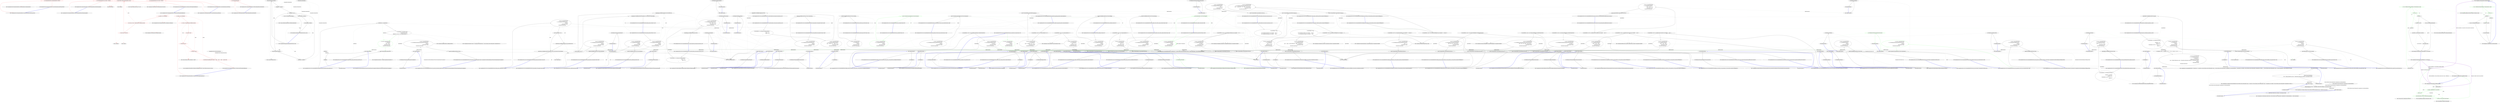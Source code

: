 digraph  {
m20_15 [cluster="CommandLine.Tests.ValueListAttributeFixture.MockSpecializedList.MockSpecializedList()", file="OptionArrayAttributeParsingFixture.cs", label="Entry CommandLine.Tests.ValueListAttributeFixture.MockSpecializedList.MockSpecializedList()", span="41-41"];
m20_3 [cluster="CommandLine.ValueListAttribute.ValueListAttribute(System.Type)", file="OptionArrayAttributeParsingFixture.cs", label="Entry CommandLine.ValueListAttribute.ValueListAttribute(System.Type)", span="304-304"];
m20_12 [cluster="CommandLine.Tests.ValueListAttributeFixture.ConcreteTypeIsGenericListOfStringSubType()", file="OptionArrayAttributeParsingFixture.cs", label="Entry CommandLine.Tests.ValueListAttributeFixture.ConcreteTypeIsGenericListOfStringSubType()", span="73-73"];
m20_13 [cluster="CommandLine.Tests.ValueListAttributeFixture.ConcreteTypeIsGenericListOfStringSubType()", color=red, community=0, file="OptionArrayAttributeParsingFixture.cs", label="-1: new ValueListAttribute(new MockSpecializedList().GetType())", span="75-75"];
m20_14 [cluster="CommandLine.Tests.ValueListAttributeFixture.ConcreteTypeIsGenericListOfStringSubType()", file="OptionArrayAttributeParsingFixture.cs", label="Exit CommandLine.Tests.ValueListAttributeFixture.ConcreteTypeIsGenericListOfStringSubType()", span="73-73"];
m20_22 [cluster="CommandLine.Tests.ValueListAttributeFixture.MockOptions.MockOptions()", file="OptionArrayAttributeParsingFixture.cs", label="Entry CommandLine.Tests.ValueListAttributeFixture.MockOptions.MockOptions()", span="45-45"];
m20_27 [cluster="CommandLine.Tests.ValueListAttributeFixture.UseGenericListOfStringInterfaceReference()", file="OptionArrayAttributeParsingFixture.cs", label="Entry CommandLine.Tests.ValueListAttributeFixture.UseGenericListOfStringInterfaceReference()", span="89-89"];
m20_28 [cluster="CommandLine.Tests.ValueListAttributeFixture.UseGenericListOfStringInterfaceReference()", color=red, community=0, file="OptionArrayAttributeParsingFixture.cs", label="-1: var options = new MockOptions()", span="91-91"];
m20_29 [cluster="CommandLine.Tests.ValueListAttributeFixture.UseGenericListOfStringInterfaceReference()", color=red, community=0, file="OptionArrayAttributeParsingFixture.cs", label="-1: var values = ValueListAttribute.GetReference(options)", span="93-93"];
m20_33 [cluster="CommandLine.Tests.ValueListAttributeFixture.UseGenericListOfStringInterfaceReference()", color=red, community=0, file="OptionArrayAttributeParsingFixture.cs", label="-1: base.ElementsShouldBeEqual(new string[] { ''value0'', ''value1'', ''value2'' }, options.Values)", span="98-98"];
m20_30 [cluster="CommandLine.Tests.ValueListAttributeFixture.UseGenericListOfStringInterfaceReference()", color=red, community=0, file="OptionArrayAttributeParsingFixture.cs", label="-1: values.Add(''value0'')", span="94-94"];
m20_31 [cluster="CommandLine.Tests.ValueListAttributeFixture.UseGenericListOfStringInterfaceReference()", color=red, community=0, file="OptionArrayAttributeParsingFixture.cs", label="-1: values.Add(''value1'')", span="95-95"];
m20_32 [cluster="CommandLine.Tests.ValueListAttributeFixture.UseGenericListOfStringInterfaceReference()", color=red, community=0, file="OptionArrayAttributeParsingFixture.cs", label="-1: values.Add(''value2'')", span="96-96"];
m20_34 [cluster="CommandLine.Tests.ValueListAttributeFixture.UseGenericListOfStringInterfaceReference()", file="OptionArrayAttributeParsingFixture.cs", label="Exit CommandLine.Tests.ValueListAttributeFixture.UseGenericListOfStringInterfaceReference()", span="89-89"];
m20_16 [cluster="CommandLine.Tests.ValueListAttributeFixture.GetGenericListOfStringInterfaceReference()", file="OptionArrayAttributeParsingFixture.cs", label="Entry CommandLine.Tests.ValueListAttributeFixture.GetGenericListOfStringInterfaceReference()", span="79-79"];
m20_17 [cluster="CommandLine.Tests.ValueListAttributeFixture.GetGenericListOfStringInterfaceReference()", color=red, community=0, file="OptionArrayAttributeParsingFixture.cs", label="-1: var options = new MockOptions()", span="81-81"];
m20_18 [cluster="CommandLine.Tests.ValueListAttributeFixture.GetGenericListOfStringInterfaceReference()", color=red, community=0, file="OptionArrayAttributeParsingFixture.cs", label="-1: IList<string> values = ValueListAttribute.GetReference(options)", span="83-83"];
m20_19 [cluster="CommandLine.Tests.ValueListAttributeFixture.GetGenericListOfStringInterfaceReference()", color=red, community=0, file="OptionArrayAttributeParsingFixture.cs", label="-1: values.Should().Not.Be.Null()", span="84-84"];
m20_20 [cluster="CommandLine.Tests.ValueListAttributeFixture.GetGenericListOfStringInterfaceReference()", color=red, community=0, file="OptionArrayAttributeParsingFixture.cs", label="-1: values.GetType().Should().Equal(typeof(List<string>))", span="85-85"];
m20_21 [cluster="CommandLine.Tests.ValueListAttributeFixture.GetGenericListOfStringInterfaceReference()", file="OptionArrayAttributeParsingFixture.cs", label="Exit CommandLine.Tests.ValueListAttributeFixture.GetGenericListOfStringInterfaceReference()", span="79-79"];
m20_4 [cluster="CommandLine.Tests.ValueListAttributeFixture.WillThrowExceptionIfConcreteTypeIsIncompatible()", file="OptionArrayAttributeParsingFixture.cs", label="Entry CommandLine.Tests.ValueListAttributeFixture.WillThrowExceptionIfConcreteTypeIsIncompatible()", span="61-61"];
m20_5 [cluster="CommandLine.Tests.ValueListAttributeFixture.WillThrowExceptionIfConcreteTypeIsIncompatible()", color=red, community=0, file="OptionArrayAttributeParsingFixture.cs", label="-1: new ValueListAttribute(new List<object>().GetType())", span="63-63"];
m20_6 [cluster="CommandLine.Tests.ValueListAttributeFixture.WillThrowExceptionIfConcreteTypeIsIncompatible()", file="OptionArrayAttributeParsingFixture.cs", label="Exit CommandLine.Tests.ValueListAttributeFixture.WillThrowExceptionIfConcreteTypeIsIncompatible()", span="61-61"];
m20_35 [cluster="System.Collections.Generic.ICollection<T>.Add(T)", file="OptionArrayAttributeParsingFixture.cs", label="Entry System.Collections.Generic.ICollection<T>.Add(T)", span="0-0"];
m20_23 [cluster="CommandLine.ValueListAttribute.GetReference(object)", file="OptionArrayAttributeParsingFixture.cs", label="Entry CommandLine.ValueListAttribute.GetReference(object)", span="328-328"];
m20_8 [cluster="object.GetType()", file="OptionArrayAttributeParsingFixture.cs", label="Entry object.GetType()", span="0-0"];
m20_25 [cluster="Unk.Null", file="OptionArrayAttributeParsingFixture.cs", label="Entry Unk.Null", span=""];
m20_36 [cluster="CommandLine.Tests.BaseFixture.ElementsShouldBeEqual(string[], System.Collections.Generic.IList<string>)", file="OptionArrayAttributeParsingFixture.cs", label="Entry CommandLine.Tests.BaseFixture.ElementsShouldBeEqual(string[], System.Collections.Generic.IList<string>)", span="48-48"];
m20_0 [cluster="CommandLine.Tests.ValueListAttributeFixture.WillThrowExceptionIfConcreteTypeIsNull()", file="OptionArrayAttributeParsingFixture.cs", label="Entry CommandLine.Tests.ValueListAttributeFixture.WillThrowExceptionIfConcreteTypeIsNull()", span="54-54"];
m20_1 [cluster="CommandLine.Tests.ValueListAttributeFixture.WillThrowExceptionIfConcreteTypeIsNull()", color=red, community=0, file="OptionArrayAttributeParsingFixture.cs", label="-1: new ValueListAttribute(null)", span="56-56"];
m20_2 [cluster="CommandLine.Tests.ValueListAttributeFixture.WillThrowExceptionIfConcreteTypeIsNull()", file="OptionArrayAttributeParsingFixture.cs", label="Exit CommandLine.Tests.ValueListAttributeFixture.WillThrowExceptionIfConcreteTypeIsNull()", span="54-54"];
m20_26 [cluster="Unk.Equal", file="OptionArrayAttributeParsingFixture.cs", label="Entry Unk.Equal", span=""];
m20_24 [cluster="Unk.Should", file="OptionArrayAttributeParsingFixture.cs", label="Entry Unk.Should", span=""];
m20_9 [cluster="CommandLine.Tests.ValueListAttributeFixture.ConcreteTypeIsGenericListOfString()", file="OptionArrayAttributeParsingFixture.cs", label="Entry CommandLine.Tests.ValueListAttributeFixture.ConcreteTypeIsGenericListOfString()", span="67-67"];
m20_10 [cluster="CommandLine.Tests.ValueListAttributeFixture.ConcreteTypeIsGenericListOfString()", color=red, community=0, file="OptionArrayAttributeParsingFixture.cs", label="-1: new ValueListAttribute(new List<string>().GetType())", span="69-69"];
m20_11 [cluster="CommandLine.Tests.ValueListAttributeFixture.ConcreteTypeIsGenericListOfString()", file="OptionArrayAttributeParsingFixture.cs", label="Exit CommandLine.Tests.ValueListAttributeFixture.ConcreteTypeIsGenericListOfString()", span="67-67"];
m20_7 [cluster="System.Collections.Generic.List<T>.List()", file="OptionArrayAttributeParsingFixture.cs", label="Entry System.Collections.Generic.List<T>.List()", span="0-0"];
m20_37 [file="OptionArrayAttributeParsingFixture.cs", label="CommandLine.Tests.ValueListAttributeFixture", span=""];
m21_10 [cluster="string.IsNullOrEmpty(string)", file="OptionAttribute.cs", label="Entry string.IsNullOrEmpty(string)", span="0-0"];
m21_0 [cluster="CommandLine.OptionAttribute.OptionAttribute(string, string)", file="OptionAttribute.cs", label="Entry CommandLine.OptionAttribute.OptionAttribute(string, string)", span="52-52"];
m21_1 [cluster="CommandLine.OptionAttribute.OptionAttribute(string, string)", file="OptionAttribute.cs", label="!string.IsNullOrEmpty(shortName)", span="54-54"];
m21_2 [cluster="CommandLine.OptionAttribute.OptionAttribute(string, string)", file="OptionAttribute.cs", label="_uniqueName = shortName", span="55-55"];
m21_3 [cluster="CommandLine.OptionAttribute.OptionAttribute(string, string)", file="OptionAttribute.cs", label="!string.IsNullOrEmpty(longName)", span="56-56"];
m21_4 [cluster="CommandLine.OptionAttribute.OptionAttribute(string, string)", file="OptionAttribute.cs", label="_uniqueName = longName", span="57-57"];
m21_7 [cluster="CommandLine.OptionAttribute.OptionAttribute(string, string)", file="OptionAttribute.cs", label="base.ShortName = shortName", span="62-62"];
m21_8 [cluster="CommandLine.OptionAttribute.OptionAttribute(string, string)", file="OptionAttribute.cs", label="base.LongName = longName", span="63-63"];
m21_5 [cluster="CommandLine.OptionAttribute.OptionAttribute(string, string)", file="OptionAttribute.cs", label="_uniqueName == null", span="59-59"];
m21_6 [cluster="CommandLine.OptionAttribute.OptionAttribute(string, string)", file="OptionAttribute.cs", label="throw new InvalidOperationException();", span="60-60"];
m21_9 [cluster="CommandLine.OptionAttribute.OptionAttribute(string, string)", file="OptionAttribute.cs", label="Exit CommandLine.OptionAttribute.OptionAttribute(string, string)", span="52-52"];
m21_11 [cluster="System.InvalidOperationException.InvalidOperationException()", file="OptionAttribute.cs", label="Entry System.InvalidOperationException.InvalidOperationException()", span="0-0"];
m21_12 [file="OptionAttribute.cs", label="CommandLine.OptionAttribute", span=""];
m30_40 [cluster="CommandLine.Tests.Unit.Core.InstanceBuilderTests.Parse_int_sequence_with_range(string[], int[])", file="Program.cs", label="Entry CommandLine.Tests.Unit.Core.InstanceBuilderTests.Parse_int_sequence_with_range(string[], int[])", span="113-113"];
m30_41 [cluster="CommandLine.Tests.Unit.Core.InstanceBuilderTests.Parse_int_sequence_with_range(string[], int[])", color=green, community=0, file="Program.cs", label="-1: var result = InstanceBuilder.Build(\r\n                () => new FakeOptions(),\r\n                arguments,\r\n                StringComparer.Ordinal,\r\n                CultureInfo.InvariantCulture)", span="118-122"];
m30_42 [cluster="CommandLine.Tests.Unit.Core.InstanceBuilderTests.Parse_int_sequence_with_range(string[], int[])", file="Program.cs", label="Assert.True(expected.SequenceEqual(result.Value.IntSequence))", span="125-125"];
m30_43 [cluster="CommandLine.Tests.Unit.Core.InstanceBuilderTests.Parse_int_sequence_with_range(string[], int[])", file="Program.cs", label="Exit CommandLine.Tests.Unit.Core.InstanceBuilderTests.Parse_int_sequence_with_range(string[], int[])", span="113-113"];
m30_150 [cluster="CommandLine.Tests.Fakes.FakeOptionsWithSequenceWithoutRange.FakeOptionsWithSequenceWithoutRange()", file="Program.cs", label="Entry CommandLine.Tests.Fakes.FakeOptionsWithSequenceWithoutRange.FakeOptionsWithSequenceWithoutRange()", span="6-6"];
m30_172 [cluster="CommandLine.Core.InstanceBuilder.Build<T>(System.Func<T>, System.Func<System.Collections.Generic.IEnumerable<string>, System.Collections.Generic.IEnumerable<CommandLine.Core.OptionSpecification>, CommandLine.Core.StatePair<System.Collections.Generic.IEnumerable<CommandLine.Core.Token>>>, System.Collections.Generic.IEnumerable<string>, System.StringComparer, System.Globalization.CultureInfo)", file="Program.cs", label="Entry CommandLine.Core.InstanceBuilder.Build<T>(System.Func<T>, System.Func<System.Collections.Generic.IEnumerable<string>, System.Collections.Generic.IEnumerable<CommandLine.Core.OptionSpecification>, CommandLine.Core.StatePair<System.Collections.Generic.IEnumerable<CommandLine.Core.Token>>>, System.Collections.Generic.IEnumerable<string>, System.StringComparer, System.Globalization.CultureInfo)", span="33-33"];
m30_341 [cluster="CommandLine.Tests.Unit.Core.InstanceBuilderTests.Parse_string_scalar_and_sequence_adjacent(string[], CommandLine.Tests.Fakes.FakeOptionsWithScalarValueAndSequenceStringAdjacent)", file="Program.cs", label="Entry CommandLine.Tests.Unit.Core.InstanceBuilderTests.Parse_string_scalar_and_sequence_adjacent(string[], CommandLine.Tests.Fakes.FakeOptionsWithScalarValueAndSequenceStringAdjacent)", span="827-827"];
m30_342 [cluster="CommandLine.Tests.Unit.Core.InstanceBuilderTests.Parse_string_scalar_and_sequence_adjacent(string[], CommandLine.Tests.Fakes.FakeOptionsWithScalarValueAndSequenceStringAdjacent)", file="Program.cs", label="var result = InstanceBuilder.Build(\r\n                () => new FakeOptionsWithScalarValueAndSequenceStringAdjacent(),\r\n                arguments,\r\n                StringComparer.Ordinal,\r\n                CultureInfo.InvariantCulture)", span="832-836"];
m30_343 [cluster="CommandLine.Tests.Unit.Core.InstanceBuilderTests.Parse_string_scalar_and_sequence_adjacent(string[], CommandLine.Tests.Fakes.FakeOptionsWithScalarValueAndSequenceStringAdjacent)", file="Program.cs", label="expected.ShouldBeEquivalentTo(result.Value)", span="839-839"];
m30_344 [cluster="CommandLine.Tests.Unit.Core.InstanceBuilderTests.Parse_string_scalar_and_sequence_adjacent(string[], CommandLine.Tests.Fakes.FakeOptionsWithScalarValueAndSequenceStringAdjacent)", file="Program.cs", label="Exit CommandLine.Tests.Unit.Core.InstanceBuilderTests.Parse_string_scalar_and_sequence_adjacent(string[], CommandLine.Tests.Fakes.FakeOptionsWithScalarValueAndSequenceStringAdjacent)", span="827-827"];
m30_11 [cluster="Unk.True", file="Program.cs", label="Entry Unk.True", span=""];
m30_325 [cluster="CommandLine.Tests.Unit.Core.InstanceBuilderTests.Parse_fsharp_option_int(string[], int, bool)", file="Program.cs", label="Entry CommandLine.Tests.Unit.Core.InstanceBuilderTests.Parse_fsharp_option_int(string[], int, bool)", span="785-785"];
m30_326 [cluster="CommandLine.Tests.Unit.Core.InstanceBuilderTests.Parse_fsharp_option_int(string[], int, bool)", file="Program.cs", label="var result = InstanceBuilder.Build(\r\n                () => new FakeOptionsWithFSharpOption(),\r\n                arguments,\r\n                StringComparer.Ordinal,\r\n                CultureInfo.InvariantCulture)", span="790-794"];
m30_327 [cluster="CommandLine.Tests.Unit.Core.InstanceBuilderTests.Parse_fsharp_option_int(string[], int, bool)", file="Program.cs", label="result.Value.Offset != null", span="797-797"];
m30_328 [cluster="CommandLine.Tests.Unit.Core.InstanceBuilderTests.Parse_fsharp_option_int(string[], int, bool)", file="Program.cs", label="expectedValue.ShouldBeEquivalentTo(result.Value.Offset.Value)", span="799-799"];
m30_329 [cluster="CommandLine.Tests.Unit.Core.InstanceBuilderTests.Parse_fsharp_option_int(string[], int, bool)", file="Program.cs", label="expectedSome.ShouldBeEquivalentTo(FSharpOption<int>.get_IsSome(result.Value.Offset))", span="801-801"];
m30_330 [cluster="CommandLine.Tests.Unit.Core.InstanceBuilderTests.Parse_fsharp_option_int(string[], int, bool)", file="Program.cs", label="Exit CommandLine.Tests.Unit.Core.InstanceBuilderTests.Parse_fsharp_option_int(string[], int, bool)", span="785-785"];
m30_159 [cluster="CommandLine.Tests.Unit.Core.InstanceBuilderTests.Parse_string_sequence_with_separator(string[], string[])", file="Program.cs", label="Entry CommandLine.Tests.Unit.Core.InstanceBuilderTests.Parse_string_sequence_with_separator(string[], string[])", span="408-408"];
m30_160 [cluster="CommandLine.Tests.Unit.Core.InstanceBuilderTests.Parse_string_sequence_with_separator(string[], string[])", file="Program.cs", label="var result = InstanceBuilder.Build(\r\n                () => new FakeOptionsWithSequenceAndSeparator(),\r\n                arguments,\r\n                StringComparer.Ordinal,\r\n                CultureInfo.InvariantCulture)", span="413-417"];
m30_161 [cluster="CommandLine.Tests.Unit.Core.InstanceBuilderTests.Parse_string_sequence_with_separator(string[], string[])", file="Program.cs", label="expected.ShouldBeEquivalentTo(result.Value.StringSequence)", span="420-420"];
m30_162 [cluster="CommandLine.Tests.Unit.Core.InstanceBuilderTests.Parse_string_sequence_with_separator(string[], string[])", file="Program.cs", label="Exit CommandLine.Tests.Unit.Core.InstanceBuilderTests.Parse_string_sequence_with_separator(string[], string[])", span="408-408"];
m30_233 [cluster="CommandLine.Tests.Unit.Core.InstanceBuilderTests.Wrong_range_in_sequence_gererates_SequenceOutOfRangeError()", file="Program.cs", label="Entry CommandLine.Tests.Unit.Core.InstanceBuilderTests.Wrong_range_in_sequence_gererates_SequenceOutOfRangeError()", span="559-559"];
m30_235 [cluster="CommandLine.Tests.Unit.Core.InstanceBuilderTests.Wrong_range_in_sequence_gererates_SequenceOutOfRangeError()", file="Program.cs", label="var result = InstanceBuilder.Build(\r\n                () => new FakeOptions(),\r\n                new [] { ''-i'', ''10'' },\r\n                StringComparer.Ordinal,\r\n                CultureInfo.InvariantCulture)", span="565-569"];
m30_236 [cluster="CommandLine.Tests.Unit.Core.InstanceBuilderTests.Wrong_range_in_sequence_gererates_SequenceOutOfRangeError()", file="Program.cs", label="Assert.True(expectedResult.SequenceEqual(result.Errors))", span="572-572"];
m30_234 [cluster="CommandLine.Tests.Unit.Core.InstanceBuilderTests.Wrong_range_in_sequence_gererates_SequenceOutOfRangeError()", file="Program.cs", label="var expectedResult = new[] { new SequenceOutOfRangeError(new NameInfo(''i'', '''')) }", span="562-562"];
m30_237 [cluster="CommandLine.Tests.Unit.Core.InstanceBuilderTests.Wrong_range_in_sequence_gererates_SequenceOutOfRangeError()", file="Program.cs", label="Exit CommandLine.Tests.Unit.Core.InstanceBuilderTests.Wrong_range_in_sequence_gererates_SequenceOutOfRangeError()", span="559-559"];
m30_274 [cluster="CommandLine.Tests.Unit.Core.InstanceBuilderTests.Breaking_required_constraint_in_string_scalar_as_value_generates_MissingRequiredOptionError()", file="Program.cs", label="Entry CommandLine.Tests.Unit.Core.InstanceBuilderTests.Breaking_required_constraint_in_string_scalar_as_value_generates_MissingRequiredOptionError()", span="655-655"];
m30_276 [cluster="CommandLine.Tests.Unit.Core.InstanceBuilderTests.Breaking_required_constraint_in_string_scalar_as_value_generates_MissingRequiredOptionError()", file="Program.cs", label="var result = InstanceBuilder.Build(\r\n                () => new FakeOptionsWithRequiredValue(),\r\n                new string[] { },\r\n                StringComparer.Ordinal,\r\n                CultureInfo.InvariantCulture)", span="661-665"];
m30_277 [cluster="CommandLine.Tests.Unit.Core.InstanceBuilderTests.Breaking_required_constraint_in_string_scalar_as_value_generates_MissingRequiredOptionError()", file="Program.cs", label="Assert.True(expectedResult.SequenceEqual(result.Errors))", span="668-668"];
m30_275 [cluster="CommandLine.Tests.Unit.Core.InstanceBuilderTests.Breaking_required_constraint_in_string_scalar_as_value_generates_MissingRequiredOptionError()", file="Program.cs", label="var expectedResult = new[] { new MissingRequiredOptionError(NameInfo.EmptyName) }", span="658-658"];
m30_278 [cluster="CommandLine.Tests.Unit.Core.InstanceBuilderTests.Breaking_required_constraint_in_string_scalar_as_value_generates_MissingRequiredOptionError()", file="Program.cs", label="Exit CommandLine.Tests.Unit.Core.InstanceBuilderTests.Breaking_required_constraint_in_string_scalar_as_value_generates_MissingRequiredOptionError()", span="655-655"];
m30_220 [cluster="CommandLine.MissingRequiredOptionError.MissingRequiredOptionError(CommandLine.NameInfo)", file="Program.cs", label="Entry CommandLine.MissingRequiredOptionError.MissingRequiredOptionError(CommandLine.NameInfo)", span="283-283"];
m30_320 [cluster="Unk.get_IsSome", file="Program.cs", label="Entry Unk.get_IsSome", span=""];
m30_82 [cluster="CommandLine.Tests.Fakes.FakeOptionsWithSequenceAndOnlyMinConstraintAsValue.FakeOptionsWithSequenceAndOnlyMinConstraintAsValue()", file="Program.cs", label="Entry CommandLine.Tests.Fakes.FakeOptionsWithSequenceAndOnlyMinConstraintAsValue.FakeOptionsWithSequenceAndOnlyMinConstraintAsValue()", span="6-6"];
m30_151 [cluster="CommandLine.Tests.Unit.Core.InstanceBuilderTests.Parse_long_sequence_with_separator(string[], long[])", file="Program.cs", label="Entry CommandLine.Tests.Unit.Core.InstanceBuilderTests.Parse_long_sequence_with_separator(string[], long[])", span="386-386"];
m30_152 [cluster="CommandLine.Tests.Unit.Core.InstanceBuilderTests.Parse_long_sequence_with_separator(string[], long[])", file="Program.cs", label="var result = InstanceBuilder.Build(\r\n                () => new FakeOptionsWithSequenceAndSeparator(),\r\n                arguments,\r\n                StringComparer.Ordinal,\r\n                CultureInfo.InvariantCulture)", span="391-395"];
m30_153 [cluster="CommandLine.Tests.Unit.Core.InstanceBuilderTests.Parse_long_sequence_with_separator(string[], long[])", file="Program.cs", label="expected.ShouldBeEquivalentTo(result.Value.LongSequence)", span="398-398"];
m30_154 [cluster="CommandLine.Tests.Unit.Core.InstanceBuilderTests.Parse_long_sequence_with_separator(string[], long[])", file="Program.cs", label="Exit CommandLine.Tests.Unit.Core.InstanceBuilderTests.Parse_long_sequence_with_separator(string[], long[])", span="386-386"];
m30_62 [cluster="CommandLine.Tests.Fakes.FakeOptionsWithSequenceAndOnlyMaxConstraint.FakeOptionsWithSequenceAndOnlyMaxConstraint()", file="Program.cs", label="Entry CommandLine.Tests.Fakes.FakeOptionsWithSequenceAndOnlyMaxConstraint.FakeOptionsWithSequenceAndOnlyMaxConstraint()", span="6-6"];
m30_143 [cluster="CommandLine.Tests.Unit.Core.InstanceBuilderTests.Parse_sequence_value_without_range_constraints(string[], long[])", file="Program.cs", label="Entry CommandLine.Tests.Unit.Core.InstanceBuilderTests.Parse_sequence_value_without_range_constraints(string[], long[])", span="364-364"];
m30_144 [cluster="CommandLine.Tests.Unit.Core.InstanceBuilderTests.Parse_sequence_value_without_range_constraints(string[], long[])", file="Program.cs", label="var result = InstanceBuilder.Build(\r\n                () => new FakeOptionsWithSequenceWithoutRange(),\r\n                arguments,\r\n                StringComparer.Ordinal,\r\n                CultureInfo.InvariantCulture)", span="369-373"];
m30_145 [cluster="CommandLine.Tests.Unit.Core.InstanceBuilderTests.Parse_sequence_value_without_range_constraints(string[], long[])", file="Program.cs", label="expected.ShouldBeEquivalentTo(result.Value.LongSequence)", span="376-376"];
m30_146 [cluster="CommandLine.Tests.Unit.Core.InstanceBuilderTests.Parse_sequence_value_without_range_constraints(string[], long[])", file="Program.cs", label="Exit CommandLine.Tests.Unit.Core.InstanceBuilderTests.Parse_sequence_value_without_range_constraints(string[], long[])", span="364-364"];
m30_241 [cluster="CommandLine.Tests.Unit.Core.InstanceBuilderTests.Parse_unknown_long_option_gererates_UnknownOptionError()", file="Program.cs", label="Entry CommandLine.Tests.Unit.Core.InstanceBuilderTests.Parse_unknown_long_option_gererates_UnknownOptionError()", span="578-578"];
m30_243 [cluster="CommandLine.Tests.Unit.Core.InstanceBuilderTests.Parse_unknown_long_option_gererates_UnknownOptionError()", file="Program.cs", label="var result = InstanceBuilder.Build(\r\n                () => new FakeOptions(),\r\n                new[] { ''--stringvalue'', ''abc'', ''--xyz'' },\r\n                StringComparer.Ordinal,\r\n                CultureInfo.InvariantCulture)", span="584-588"];
m30_244 [cluster="CommandLine.Tests.Unit.Core.InstanceBuilderTests.Parse_unknown_long_option_gererates_UnknownOptionError()", file="Program.cs", label="Assert.True(expectedResult.SequenceEqual(result.Errors))", span="591-591"];
m30_242 [cluster="CommandLine.Tests.Unit.Core.InstanceBuilderTests.Parse_unknown_long_option_gererates_UnknownOptionError()", file="Program.cs", label="var expectedResult = new[] { new UnknownOptionError(''xyz'') }", span="581-581"];
m30_245 [cluster="CommandLine.Tests.Unit.Core.InstanceBuilderTests.Parse_unknown_long_option_gererates_UnknownOptionError()", file="Program.cs", label="Exit CommandLine.Tests.Unit.Core.InstanceBuilderTests.Parse_unknown_long_option_gererates_UnknownOptionError()", span="578-578"];
m30_55 [cluster="CommandLine.Tests.Unit.Core.InstanceBuilderTests.Parse_string_sequence_with_only_max_constraint(string[], string[])", file="Program.cs", label="Entry CommandLine.Tests.Unit.Core.InstanceBuilderTests.Parse_string_sequence_with_only_max_constraint(string[], string[])", span="158-158"];
m30_56 [cluster="CommandLine.Tests.Unit.Core.InstanceBuilderTests.Parse_string_sequence_with_only_max_constraint(string[], string[])", file="Program.cs", label="var result = InstanceBuilder.Build(\r\n                () => new FakeOptionsWithSequenceAndOnlyMaxConstraint(),\r\n                arguments,\r\n                StringComparer.Ordinal,\r\n                CultureInfo.InvariantCulture)", span="163-167"];
m30_57 [cluster="CommandLine.Tests.Unit.Core.InstanceBuilderTests.Parse_string_sequence_with_only_max_constraint(string[], string[])", file="Program.cs", label="Assert.True(expected.SequenceEqual(result.Value.StringSequence))", span="170-170"];
m30_58 [cluster="CommandLine.Tests.Unit.Core.InstanceBuilderTests.Parse_string_sequence_with_only_max_constraint(string[], string[])", file="Program.cs", label="Exit CommandLine.Tests.Unit.Core.InstanceBuilderTests.Parse_string_sequence_with_only_max_constraint(string[], string[])", span="158-158"];
m30_54 [cluster="CommandLine.Tests.Fakes.FakeOptionsWithSequenceAndOnlyMinConstraint.FakeOptionsWithSequenceAndOnlyMinConstraint()", file="Program.cs", label="Entry CommandLine.Tests.Fakes.FakeOptionsWithSequenceAndOnlyMinConstraint.FakeOptionsWithSequenceAndOnlyMinConstraint()", span="6-6"];
m30_266 [cluster="CommandLine.Tests.Unit.Core.InstanceBuilderTests.Omitting_names_assumes_identifier_as_long_name(string[], string)", file="Program.cs", label="Entry CommandLine.Tests.Unit.Core.InstanceBuilderTests.Omitting_names_assumes_identifier_as_long_name(string[], string)", span="637-637"];
m30_267 [cluster="CommandLine.Tests.Unit.Core.InstanceBuilderTests.Omitting_names_assumes_identifier_as_long_name(string[], string)", file="Program.cs", label="var result = InstanceBuilder.Build(\r\n                () => new FakeOptions(),\r\n                arguments,\r\n                StringComparer.Ordinal,\r\n                CultureInfo.InvariantCulture)", span="642-646"];
m30_268 [cluster="CommandLine.Tests.Unit.Core.InstanceBuilderTests.Omitting_names_assumes_identifier_as_long_name(string[], string)", file="Program.cs", label="Assert.True(expected.Equals(result.Value.StringValue))", span="649-649"];
m30_269 [cluster="CommandLine.Tests.Unit.Core.InstanceBuilderTests.Omitting_names_assumes_identifier_as_long_name(string[], string)", file="Program.cs", label="Exit CommandLine.Tests.Unit.Core.InstanceBuilderTests.Omitting_names_assumes_identifier_as_long_name(string[], string)", span="637-637"];
m30_299 [cluster="CommandLine.Tests.Unit.Core.InstanceBuilderTests.Parse_nullable_int(string[], int?)", file="Program.cs", label="Entry CommandLine.Tests.Unit.Core.InstanceBuilderTests.Parse_nullable_int(string[], int?)", span="719-719"];
m30_300 [cluster="CommandLine.Tests.Unit.Core.InstanceBuilderTests.Parse_nullable_int(string[], int?)", file="Program.cs", label="var result = InstanceBuilder.Build(\r\n                () => new FakeOptionsWithNullables(),\r\n                arguments,\r\n                StringComparer.Ordinal,\r\n                CultureInfo.InvariantCulture)", span="724-728"];
m30_301 [cluster="CommandLine.Tests.Unit.Core.InstanceBuilderTests.Parse_nullable_int(string[], int?)", file="Program.cs", label="expected.ShouldBeEquivalentTo(result.Value.NullableInt)", span="731-731"];
m30_302 [cluster="CommandLine.Tests.Unit.Core.InstanceBuilderTests.Parse_nullable_int(string[], int?)", file="Program.cs", label="Exit CommandLine.Tests.Unit.Core.InstanceBuilderTests.Parse_nullable_int(string[], int?)", span="719-719"];
m30_207 [cluster="CommandLine.Tests.Unit.Core.InstanceBuilderTests.Two_required_options_at_the_same_set_and_both_are_true()", file="Program.cs", label="Entry CommandLine.Tests.Unit.Core.InstanceBuilderTests.Two_required_options_at_the_same_set_and_both_are_true()", span="501-501"];
m30_209 [cluster="CommandLine.Tests.Unit.Core.InstanceBuilderTests.Two_required_options_at_the_same_set_and_both_are_true()", file="Program.cs", label="var result = InstanceBuilder.Build(\r\n                () => new FakeOptionWithRequiredAndSet(),\r\n                new[] { ''--ftpurl'', ''str1'', ''--weburl'', ''str2'' },\r\n                StringComparer.Ordinal,\r\n                CultureInfo.InvariantCulture)", span="508-512"];
m30_208 [cluster="CommandLine.Tests.Unit.Core.InstanceBuilderTests.Two_required_options_at_the_same_set_and_both_are_true()", file="Program.cs", label="var expectedResult = new FakeOptionWithRequiredAndSet {\r\n                FtpUrl = ''str1'',\r\n                WebUrl = ''str2''\r\n            }", span="503-506"];
m30_210 [cluster="CommandLine.Tests.Unit.Core.InstanceBuilderTests.Two_required_options_at_the_same_set_and_both_are_true()", file="Program.cs", label="expectedResult.ShouldBeEquivalentTo(result.Value)", span="515-515"];
m30_211 [cluster="CommandLine.Tests.Unit.Core.InstanceBuilderTests.Two_required_options_at_the_same_set_and_both_are_true()", file="Program.cs", label="Exit CommandLine.Tests.Unit.Core.InstanceBuilderTests.Two_required_options_at_the_same_set_and_both_are_true()", span="501-501"];
m30_187 [cluster="CommandLine.Core.NameLookup.Contains(string, System.Collections.Generic.IEnumerable<CommandLine.Core.OptionSpecification>, System.StringComparer)", file="Program.cs", label="Entry CommandLine.Core.NameLookup.Contains(string, System.Collections.Generic.IEnumerable<CommandLine.Core.OptionSpecification>, System.StringComparer)", span="11-11"];
m30_31 [cluster="CommandLine.Tests.Unit.Core.InstanceBuilderTests.Parse_int_sequence(string[], int[])", file="Program.cs", label="Entry CommandLine.Tests.Unit.Core.InstanceBuilderTests.Parse_int_sequence(string[], int[])", span="91-91"];
m30_32 [cluster="CommandLine.Tests.Unit.Core.InstanceBuilderTests.Parse_int_sequence(string[], int[])", color=green, community=0, file="Program.cs", label="-1: var result = InstanceBuilder.Build(\r\n                () => new FakeOptionsWithSequence(),\r\n                arguments,\r\n                StringComparer.Ordinal,\r\n                CultureInfo.InvariantCulture)", span="96-100"];
m30_33 [cluster="CommandLine.Tests.Unit.Core.InstanceBuilderTests.Parse_int_sequence(string[], int[])", color=green, community=0, file="Program.cs", label="-1: Assert.True(expected.SequenceEqual(result.Value.IntSequence))", span="103-103"];
m30_34 [cluster="CommandLine.Tests.Unit.Core.InstanceBuilderTests.Parse_int_sequence(string[], int[])", file="Program.cs", label="Exit CommandLine.Tests.Unit.Core.InstanceBuilderTests.Parse_int_sequence(string[], int[])", span="91-91"];
m30_0 [cluster="CommandLine.Tests.Unit.Core.InstanceBuilderTests.Explicit_help_request_generates_help_requested_error()", file="Program.cs", label="Entry CommandLine.Tests.Unit.Core.InstanceBuilderTests.Explicit_help_request_generates_help_requested_error()", span="19-19"];
m30_3 [cluster="CommandLine.Tests.Unit.Core.InstanceBuilderTests.Explicit_help_request_generates_help_requested_error()", color=green, community=0, file="Program.cs", label="-1: var result = InstanceBuilder.Build(\r\n                () => fakeOptions,\r\n                new[] { ''--help'' },\r\n                StringComparer.Ordinal,\r\n                CultureInfo.InvariantCulture)", span="28-32"];
m30_1 [cluster="CommandLine.Tests.Unit.Core.InstanceBuilderTests.Explicit_help_request_generates_help_requested_error()", file="Program.cs", label="var fakeOptions = new FakeOptions()", span="22-22"];
m30_2 [cluster="CommandLine.Tests.Unit.Core.InstanceBuilderTests.Explicit_help_request_generates_help_requested_error()", file="Program.cs", label="var expectedResult = ParserResult.Create(\r\n                ParserResultType.Options,\r\n                fakeOptions, new Error[] { new HelpRequestedError() })", span="23-25"];
m30_4 [cluster="CommandLine.Tests.Unit.Core.InstanceBuilderTests.Explicit_help_request_generates_help_requested_error()", file="Program.cs", label="Assert.True(expectedResult.Equals(result))", span="35-35"];
m30_5 [cluster="CommandLine.Tests.Unit.Core.InstanceBuilderTests.Explicit_help_request_generates_help_requested_error()", file="Program.cs", label="Exit CommandLine.Tests.Unit.Core.InstanceBuilderTests.Explicit_help_request_generates_help_requested_error()", span="19-19"];
m30_224 [cluster="CommandLine.Tests.Unit.Core.InstanceBuilderTests.Omitting_required_option_gererates_MissingRequiredOptionError()", file="Program.cs", label="Entry CommandLine.Tests.Unit.Core.InstanceBuilderTests.Omitting_required_option_gererates_MissingRequiredOptionError()", span="540-540"];
m30_226 [cluster="CommandLine.Tests.Unit.Core.InstanceBuilderTests.Omitting_required_option_gererates_MissingRequiredOptionError()", file="Program.cs", label="var result = InstanceBuilder.Build(\r\n                () => new FakeOptionWithRequired(),\r\n                new string[] { },\r\n                StringComparer.Ordinal,\r\n                CultureInfo.InvariantCulture)", span="546-550"];
m30_227 [cluster="CommandLine.Tests.Unit.Core.InstanceBuilderTests.Omitting_required_option_gererates_MissingRequiredOptionError()", file="Program.cs", label="Assert.True(expectedResult.SequenceEqual(result.Errors))", span="553-553"];
m30_225 [cluster="CommandLine.Tests.Unit.Core.InstanceBuilderTests.Omitting_required_option_gererates_MissingRequiredOptionError()", file="Program.cs", label="var expectedResult = new[] { new MissingRequiredOptionError(new NameInfo('''', ''str'')) }", span="543-543"];
m30_228 [cluster="CommandLine.Tests.Unit.Core.InstanceBuilderTests.Omitting_required_option_gererates_MissingRequiredOptionError()", file="Program.cs", label="Exit CommandLine.Tests.Unit.Core.InstanceBuilderTests.Omitting_required_option_gererates_MissingRequiredOptionError()", span="540-540"];
m30_8 [cluster="CommandLine.ParserResult.Create<T>(CommandLine.ParserResultType, T, System.Collections.Generic.IEnumerable<CommandLine.Error>)", file="Program.cs", label="Entry CommandLine.ParserResult.Create<T>(CommandLine.ParserResultType, T, System.Collections.Generic.IEnumerable<CommandLine.Error>)", span="100-100"];
m30_290 [cluster="CommandLine.Tests.Unit.Core.InstanceBuilderTests.Breaking_equal_min_max_constraint_in_string_sequence_as_value_gererates_SequenceOutOfRangeError()", file="Program.cs", label="Entry CommandLine.Tests.Unit.Core.InstanceBuilderTests.Breaking_equal_min_max_constraint_in_string_sequence_as_value_gererates_SequenceOutOfRangeError()", span="696-696"];
m30_292 [cluster="CommandLine.Tests.Unit.Core.InstanceBuilderTests.Breaking_equal_min_max_constraint_in_string_sequence_as_value_gererates_SequenceOutOfRangeError()", file="Program.cs", label="var result = InstanceBuilder.Build(\r\n                () => new FakeOptionsWithSequenceMinMaxEqual(),\r\n                new[] { ''one'', ''two'', ''this-is-too-much'' },\r\n                StringComparer.Ordinal,\r\n                CultureInfo.InvariantCulture)", span="702-706"];
m30_293 [cluster="CommandLine.Tests.Unit.Core.InstanceBuilderTests.Breaking_equal_min_max_constraint_in_string_sequence_as_value_gererates_SequenceOutOfRangeError()", file="Program.cs", label="Assert.True(expectedResult.SequenceEqual(result.Errors))", span="709-709"];
m30_291 [cluster="CommandLine.Tests.Unit.Core.InstanceBuilderTests.Breaking_equal_min_max_constraint_in_string_sequence_as_value_gererates_SequenceOutOfRangeError()", file="Program.cs", label="var expectedResult = new[] { new SequenceOutOfRangeError(NameInfo.EmptyName) }", span="699-699"];
m30_294 [cluster="CommandLine.Tests.Unit.Core.InstanceBuilderTests.Breaking_equal_min_max_constraint_in_string_sequence_as_value_gererates_SequenceOutOfRangeError()", file="Program.cs", label="Exit CommandLine.Tests.Unit.Core.InstanceBuilderTests.Breaking_equal_min_max_constraint_in_string_sequence_as_value_gererates_SequenceOutOfRangeError()", span="696-696"];
m30_307 [cluster="CommandLine.Tests.Unit.Core.InstanceBuilderTests.Parse_nullable_long(string[], long?)", file="Program.cs", label="Entry CommandLine.Tests.Unit.Core.InstanceBuilderTests.Parse_nullable_long(string[], long?)", span="741-741"];
m30_308 [cluster="CommandLine.Tests.Unit.Core.InstanceBuilderTests.Parse_nullable_long(string[], long?)", file="Program.cs", label="var result = InstanceBuilder.Build(\r\n                () => new FakeOptionsWithNullables(),\r\n                arguments,\r\n                StringComparer.Ordinal,\r\n                CultureInfo.InvariantCulture)", span="746-750"];
m30_309 [cluster="CommandLine.Tests.Unit.Core.InstanceBuilderTests.Parse_nullable_long(string[], long?)", file="Program.cs", label="expected.ShouldBeEquivalentTo(result.Value.NullableLong)", span="753-753"];
m30_310 [cluster="CommandLine.Tests.Unit.Core.InstanceBuilderTests.Parse_nullable_long(string[], long?)", file="Program.cs", label="Exit CommandLine.Tests.Unit.Core.InstanceBuilderTests.Parse_nullable_long(string[], long?)", span="741-741"];
m30_78 [cluster="CommandLine.SequenceOutOfRangeError.SequenceOutOfRangeError(CommandLine.NameInfo)", file="Program.cs", label="Entry CommandLine.SequenceOutOfRangeError.SequenceOutOfRangeError(CommandLine.NameInfo)", span="316-316"];
m30_184 [cluster="lambda expression", file="Program.cs", label="Entry lambda expression", span="446-446"];
m30_12 [cluster="lambda expression", file="Program.cs", label="Entry lambda expression", span="29-29"];
m30_27 [cluster="lambda expression", file="Program.cs", label="Entry lambda expression", span="73-73"];
m30_28 [cluster="lambda expression", color=green, community=0, file="Program.cs", label="-1: new FakeOptionsWithDouble()", span="73-73"];
m30_29 [cluster="lambda expression", file="Program.cs", label="Exit lambda expression", span="73-73"];
m30_36 [cluster="lambda expression", file="Program.cs", label="Entry lambda expression", span="97-97"];
m30_44 [cluster="lambda expression", file="Program.cs", label="Entry lambda expression", span="119-119"];
m30_51 [cluster="lambda expression", file="Program.cs", label="Entry lambda expression", span="142-142"];
m30_52 [cluster="lambda expression", color=green, community=0, file="Program.cs", label="-1: new FakeOptionsWithSequenceAndOnlyMinConstraint()", span="142-142"];
m30_53 [cluster="lambda expression", file="Program.cs", label="Exit lambda expression", span="142-142"];
m30_13 [cluster="lambda expression", file="Program.cs", label=fakeOptions, span="29-29"];
m30_14 [cluster="lambda expression", file="Program.cs", label="Exit lambda expression", span="29-29"];
m30_38 [cluster="lambda expression", file="Program.cs", label="Exit lambda expression", span="97-97"];
m30_37 [cluster="lambda expression", file="Program.cs", label="new FakeOptionsWithSequence()", span="97-97"];
m30_46 [cluster="lambda expression", file="Program.cs", label="Exit lambda expression", span="119-119"];
m30_45 [cluster="lambda expression", file="Program.cs", label="new FakeOptions()", span="119-119"];
m30_71 [cluster="lambda expression", file="Program.cs", label="new FakeOptionsWithSequenceAndOnlyMinConstraint()", span="183-183"];
m30_21 [cluster="lambda expression", file="Program.cs", label="new FakeOptions()", span="50-50"];
m30_239 [cluster="lambda expression", file="Program.cs", label="new FakeOptions()", span="566-566"];
m30_248 [cluster="lambda expression", file="Program.cs", label="new FakeOptions()", span="585-585"];
m30_256 [cluster="lambda expression", file="Program.cs", label="new FakeOptions()", span="604-604"];
m30_264 [cluster="lambda expression", file="Program.cs", label="new FakeOptions()", span="623-623"];
m30_272 [cluster="lambda expression", file="Program.cs", label="new FakeOptions()", span="643-643"];
m30_288 [cluster="lambda expression", file="Program.cs", label="new FakeOptions()", span="684-684"];
m30_20 [cluster="lambda expression", file="Program.cs", label="Entry lambda expression", span="50-50"];
m30_59 [cluster="lambda expression", file="Program.cs", label="Entry lambda expression", span="164-164"];
m30_70 [cluster="lambda expression", file="Program.cs", label="Entry lambda expression", span="183-183"];
m30_79 [cluster="lambda expression", file="Program.cs", label="Entry lambda expression", span="202-202"];
m30_88 [cluster="lambda expression", file="Program.cs", label="Entry lambda expression", span="222-222"];
m30_96 [cluster="lambda expression", file="Program.cs", label="Entry lambda expression", span="241-241"];
m30_105 [cluster="lambda expression", file="Program.cs", label="Entry lambda expression", span="265-265"];
m30_115 [cluster="lambda expression", file="Program.cs", label="Entry lambda expression", span="284-284"];
m30_123 [cluster="lambda expression", file="Program.cs", label="Entry lambda expression", span="303-303"];
m30_131 [cluster="lambda expression", file="Program.cs", label="Entry lambda expression", span="322-322"];
m30_140 [cluster="lambda expression", file="Program.cs", label="Entry lambda expression", span="347-347"];
m30_147 [cluster="lambda expression", file="Program.cs", label="Entry lambda expression", span="370-370"];
m30_155 [cluster="lambda expression", file="Program.cs", label="Entry lambda expression", span="392-392"];
m30_163 [cluster="lambda expression", file="Program.cs", label="Entry lambda expression", span="414-414"];
m30_194 [cluster="lambda expression", file="Program.cs", label="Entry lambda expression", span="469-469"];
m30_204 [cluster="lambda expression", file="Program.cs", label="Entry lambda expression", span="489-489"];
m30_212 [cluster="lambda expression", file="Program.cs", label="Entry lambda expression", span="509-509"];
m30_221 [cluster="lambda expression", file="Program.cs", label="Entry lambda expression", span="529-529"];
m30_229 [cluster="lambda expression", file="Program.cs", label="Entry lambda expression", span="547-547"];
m30_238 [cluster="lambda expression", file="Program.cs", label="Entry lambda expression", span="566-566"];
m30_247 [cluster="lambda expression", file="Program.cs", label="Entry lambda expression", span="585-585"];
m30_255 [cluster="lambda expression", file="Program.cs", label="Entry lambda expression", span="604-604"];
m30_263 [cluster="lambda expression", file="Program.cs", label="Entry lambda expression", span="623-623"];
m30_271 [cluster="lambda expression", file="Program.cs", label="Entry lambda expression", span="643-643"];
m30_279 [cluster="lambda expression", file="Program.cs", label="Entry lambda expression", span="662-662"];
m30_287 [cluster="lambda expression", file="Program.cs", label="Entry lambda expression", span="684-684"];
m30_295 [cluster="lambda expression", file="Program.cs", label="Entry lambda expression", span="703-703"];
m30_303 [cluster="lambda expression", file="Program.cs", label="Entry lambda expression", span="725-725"];
m30_311 [cluster="lambda expression", file="Program.cs", label="Entry lambda expression", span="747-747"];
m30_321 [cluster="lambda expression", file="Program.cs", label="Entry lambda expression", span="767-767"];
m30_331 [cluster="lambda expression", file="Program.cs", label="Entry lambda expression", span="791-791"];
m30_338 [cluster="lambda expression", file="Program.cs", label="Entry lambda expression", span="814-814"];
m30_345 [cluster="lambda expression", file="Program.cs", label="Entry lambda expression", span="833-833"];
m30_72 [cluster="lambda expression", file="Program.cs", label="Exit lambda expression", span="183-183"];
m30_22 [cluster="lambda expression", file="Program.cs", label="Exit lambda expression", span="50-50"];
m30_240 [cluster="lambda expression", file="Program.cs", label="Exit lambda expression", span="566-566"];
m30_249 [cluster="lambda expression", file="Program.cs", label="Exit lambda expression", span="585-585"];
m30_257 [cluster="lambda expression", file="Program.cs", label="Exit lambda expression", span="604-604"];
m30_265 [cluster="lambda expression", file="Program.cs", label="Exit lambda expression", span="623-623"];
m30_273 [cluster="lambda expression", file="Program.cs", label="Exit lambda expression", span="643-643"];
m30_289 [cluster="lambda expression", file="Program.cs", label="Exit lambda expression", span="684-684"];
m30_61 [cluster="lambda expression", file="Program.cs", label="Exit lambda expression", span="164-164"];
m30_60 [cluster="lambda expression", file="Program.cs", label="new FakeOptionsWithSequenceAndOnlyMaxConstraint()", span="164-164"];
m30_81 [cluster="lambda expression", file="Program.cs", label="Exit lambda expression", span="202-202"];
m30_80 [cluster="lambda expression", file="Program.cs", label="new FakeOptionsWithSequenceAndOnlyMinConstraintAsValue()", span="202-202"];
m30_90 [cluster="lambda expression", file="Program.cs", label="Exit lambda expression", span="222-222"];
m30_89 [cluster="lambda expression", file="Program.cs", label="new FakeOptionsWithSequenceAndOnlyMaxConstraint()", span="222-222"];
m30_98 [cluster="lambda expression", file="Program.cs", label="Exit lambda expression", span="241-241"];
m30_97 [cluster="lambda expression", file="Program.cs", label="new FakeOptionsWithSequenceAndOnlyMaxConstraintAsValue()", span="241-241"];
m30_107 [cluster="lambda expression", file="Program.cs", label="Exit lambda expression", span="265-265"];
m30_106 [cluster="lambda expression", file="Program.cs", label="new FakeOptionsWithEnum()", span="265-265"];
m30_117 [cluster="lambda expression", file="Program.cs", label="Exit lambda expression", span="284-284"];
m30_116 [cluster="lambda expression", file="Program.cs", label="new FakeOptionsWithEnum()", span="284-284"];
m30_125 [cluster="lambda expression", file="Program.cs", label="Exit lambda expression", span="303-303"];
m30_124 [cluster="lambda expression", file="Program.cs", label="new FakeOptionsWithEnum()", span="303-303"];
m30_133 [cluster="lambda expression", file="Program.cs", label="Exit lambda expression", span="322-322"];
m30_132 [cluster="lambda expression", file="Program.cs", label="new FakeOptionsWithEnum()", span="322-322"];
m30_142 [cluster="lambda expression", file="Program.cs", label="Exit lambda expression", span="347-347"];
m30_141 [cluster="lambda expression", file="Program.cs", label="new FakeOptionsWithValues()", span="347-347"];
m30_149 [cluster="lambda expression", file="Program.cs", label="Exit lambda expression", span="370-370"];
m30_148 [cluster="lambda expression", file="Program.cs", label="new FakeOptionsWithSequenceWithoutRange()", span="370-370"];
m30_157 [cluster="lambda expression", file="Program.cs", label="Exit lambda expression", span="392-392"];
m30_156 [cluster="lambda expression", file="Program.cs", label="new FakeOptionsWithSequenceAndSeparator()", span="392-392"];
m30_165 [cluster="lambda expression", file="Program.cs", label="Exit lambda expression", span="414-414"];
m30_164 [cluster="lambda expression", file="Program.cs", label="new FakeOptionsWithSequenceAndSeparator()", span="414-414"];
m30_196 [cluster="lambda expression", file="Program.cs", label="Exit lambda expression", span="469-469"];
m30_195 [cluster="lambda expression", file="Program.cs", label="new FakeOptionsWithSets()", span="469-469"];
m30_206 [cluster="lambda expression", file="Program.cs", label="Exit lambda expression", span="489-489"];
m30_205 [cluster="lambda expression", file="Program.cs", label="new FakeOptionWithRequiredAndSet()", span="489-489"];
m30_214 [cluster="lambda expression", file="Program.cs", label="Exit lambda expression", span="509-509"];
m30_213 [cluster="lambda expression", file="Program.cs", label="new FakeOptionWithRequiredAndSet()", span="509-509"];
m30_223 [cluster="lambda expression", file="Program.cs", label="Exit lambda expression", span="529-529"];
m30_222 [cluster="lambda expression", file="Program.cs", label="new FakeOptionWithRequiredAndSet()", span="529-529"];
m30_231 [cluster="lambda expression", file="Program.cs", label="Exit lambda expression", span="547-547"];
m30_230 [cluster="lambda expression", file="Program.cs", label="new FakeOptionWithRequired()", span="547-547"];
m30_281 [cluster="lambda expression", file="Program.cs", label="Exit lambda expression", span="662-662"];
m30_280 [cluster="lambda expression", file="Program.cs", label="new FakeOptionsWithRequiredValue()", span="662-662"];
m30_297 [cluster="lambda expression", file="Program.cs", label="Exit lambda expression", span="703-703"];
m30_296 [cluster="lambda expression", file="Program.cs", label="new FakeOptionsWithSequenceMinMaxEqual()", span="703-703"];
m30_305 [cluster="lambda expression", file="Program.cs", label="Exit lambda expression", span="725-725"];
m30_304 [cluster="lambda expression", file="Program.cs", label="new FakeOptionsWithNullables()", span="725-725"];
m30_313 [cluster="lambda expression", file="Program.cs", label="Exit lambda expression", span="747-747"];
m30_312 [cluster="lambda expression", file="Program.cs", label="new FakeOptionsWithNullables()", span="747-747"];
m30_323 [cluster="lambda expression", file="Program.cs", label="Exit lambda expression", span="767-767"];
m30_322 [cluster="lambda expression", file="Program.cs", label="new FakeOptionsWithFSharpOption()", span="767-767"];
m30_333 [cluster="lambda expression", file="Program.cs", label="Exit lambda expression", span="791-791"];
m30_332 [cluster="lambda expression", file="Program.cs", label="new FakeOptionsWithFSharpOption()", span="791-791"];
m30_340 [cluster="lambda expression", file="Program.cs", label="Exit lambda expression", span="814-814"];
m30_339 [cluster="lambda expression", file="Program.cs", label="new FakeOptionsWithRequiredValue()", span="814-814"];
m30_347 [cluster="lambda expression", file="Program.cs", label="Exit lambda expression", span="833-833"];
m30_346 [cluster="lambda expression", file="Program.cs", label="new FakeOptionsWithScalarValueAndSequenceStringAdjacent()", span="833-833"];
m30_174 [cluster="lambda expression", file="Program.cs", label="new FakeOptionsWithValues()", span="443-443"];
m30_173 [cluster="lambda expression", file="Program.cs", label="Entry lambda expression", span="443-443"];
m30_175 [cluster="lambda expression", file="Program.cs", label="Exit lambda expression", span="443-443"];
m30_176 [cluster="lambda expression", file="Program.cs", label="Entry lambda expression", span="444-446"];
m30_178 [cluster="lambda expression", file="Program.cs", label="Exit lambda expression", span="444-446"];
m30_177 [cluster="lambda expression", file="Program.cs", label="Tokenizer.PreprocessDashDash(a,\r\n                        args => Tokenizer.Tokenize(args, name => NameLookup.Contains(name, optionSpecs, StringComparer.Ordinal)))", span="445-446"];
m30_181 [cluster="lambda expression", file="Program.cs", label="Tokenizer.Tokenize(args, name => NameLookup.Contains(name, optionSpecs, StringComparer.Ordinal))", span="446-446"];
m30_185 [cluster="lambda expression", file="Program.cs", label="NameLookup.Contains(name, optionSpecs, StringComparer.Ordinal)", span="446-446"];
m30_180 [cluster="lambda expression", file="Program.cs", label="Entry lambda expression", span="446-446"];
m30_182 [cluster="lambda expression", file="Program.cs", label="Exit lambda expression", span="446-446"];
m30_186 [cluster="lambda expression", file="Program.cs", label="Exit lambda expression", span="446-446"];
m30_215 [cluster="CommandLine.Tests.Unit.Core.InstanceBuilderTests.Two_required_options_at_the_same_set_and_none_are_true()", file="Program.cs", label="Entry CommandLine.Tests.Unit.Core.InstanceBuilderTests.Two_required_options_at_the_same_set_and_none_are_true()", span="520-520"];
m30_217 [cluster="CommandLine.Tests.Unit.Core.InstanceBuilderTests.Two_required_options_at_the_same_set_and_none_are_true()", file="Program.cs", label="var result = InstanceBuilder.Build(\r\n                () => new FakeOptionWithRequiredAndSet(),\r\n                new[] {''''},\r\n                StringComparer.Ordinal,\r\n                CultureInfo.InvariantCulture)", span="528-532"];
m30_218 [cluster="CommandLine.Tests.Unit.Core.InstanceBuilderTests.Two_required_options_at_the_same_set_and_none_are_true()", file="Program.cs", label="Assert.True(expectedResult.SequenceEqual(result.Errors))", span="535-535"];
m30_216 [cluster="CommandLine.Tests.Unit.Core.InstanceBuilderTests.Two_required_options_at_the_same_set_and_none_are_true()", file="Program.cs", label="var expectedResult = new[]\r\n            {\r\n                new MissingRequiredOptionError(new NameInfo('''', ''ftpurl'')),\r\n                new MissingRequiredOptionError(new NameInfo('''', ''weburl''))\r\n            }", span="522-526"];
m30_219 [cluster="CommandLine.Tests.Unit.Core.InstanceBuilderTests.Two_required_options_at_the_same_set_and_none_are_true()", file="Program.cs", label="Exit CommandLine.Tests.Unit.Core.InstanceBuilderTests.Two_required_options_at_the_same_set_and_none_are_true()", span="520-520"];
m30_100 [cluster="CommandLine.Tests.Unit.Core.InstanceBuilderTests.Parse_enum_value(string[], CommandLine.Tests.Fakes.Colors)", file="Program.cs", label="Entry CommandLine.Tests.Unit.Core.InstanceBuilderTests.Parse_enum_value(string[], CommandLine.Tests.Fakes.Colors)", span="259-259"];
m30_101 [cluster="CommandLine.Tests.Unit.Core.InstanceBuilderTests.Parse_enum_value(string[], CommandLine.Tests.Fakes.Colors)", file="Program.cs", label="var result = InstanceBuilder.Build(\r\n                () => new FakeOptionsWithEnum(),\r\n                arguments,\r\n                StringComparer.Ordinal,\r\n                CultureInfo.InvariantCulture)", span="264-268"];
m30_102 [cluster="CommandLine.Tests.Unit.Core.InstanceBuilderTests.Parse_enum_value(string[], CommandLine.Tests.Fakes.Colors)", file="Program.cs", label="expected.ShouldBeEquivalentTo(result.Value.Colors)", span="271-271"];
m30_103 [cluster="CommandLine.Tests.Unit.Core.InstanceBuilderTests.Parse_enum_value(string[], CommandLine.Tests.Fakes.Colors)", file="Program.cs", label="Exit CommandLine.Tests.Unit.Core.InstanceBuilderTests.Parse_enum_value(string[], CommandLine.Tests.Fakes.Colors)", span="259-259"];
m30_35 [cluster="Unk.SequenceEqual", file="Program.cs", label="Entry Unk.SequenceEqual", span=""];
m30_126 [cluster="CommandLine.Tests.Unit.Core.InstanceBuilderTests.Parse_enum_value_with_wrong_item_name_case_generates_BadFormatConversionError()", file="Program.cs", label="Entry CommandLine.Tests.Unit.Core.InstanceBuilderTests.Parse_enum_value_with_wrong_item_name_case_generates_BadFormatConversionError()", span="315-315"];
m30_128 [cluster="CommandLine.Tests.Unit.Core.InstanceBuilderTests.Parse_enum_value_with_wrong_item_name_case_generates_BadFormatConversionError()", file="Program.cs", label="var result = InstanceBuilder.Build(\r\n                () => new FakeOptionsWithEnum(),\r\n                new[] { ''--colors'', ''RED'' },\r\n                StringComparer.Ordinal,\r\n                CultureInfo.InvariantCulture)", span="321-325"];
m30_129 [cluster="CommandLine.Tests.Unit.Core.InstanceBuilderTests.Parse_enum_value_with_wrong_item_name_case_generates_BadFormatConversionError()", file="Program.cs", label="Assert.True(expectedResult.SequenceEqual(result.Errors))", span="328-328"];
m30_127 [cluster="CommandLine.Tests.Unit.Core.InstanceBuilderTests.Parse_enum_value_with_wrong_item_name_case_generates_BadFormatConversionError()", file="Program.cs", label="var expectedResult = new[] { new BadFormatConversionError(new NameInfo('''', ''colors'')) }", span="318-318"];
m30_130 [cluster="CommandLine.Tests.Unit.Core.InstanceBuilderTests.Parse_enum_value_with_wrong_item_name_case_generates_BadFormatConversionError()", file="Program.cs", label="Exit CommandLine.Tests.Unit.Core.InstanceBuilderTests.Parse_enum_value_with_wrong_item_name_case_generates_BadFormatConversionError()", span="315-315"];
m30_68 [cluster="CommandLine.MissingValueOptionError.MissingValueOptionError(CommandLine.NameInfo)", file="Program.cs", label="Entry CommandLine.MissingValueOptionError.MissingValueOptionError(CommandLine.NameInfo)", span="261-261"];
m30_334 [cluster="CommandLine.Tests.Unit.Core.InstanceBuilderTests.Parse_string_scalar_with_required_constraint_as_value(string[], CommandLine.Tests.Fakes.FakeOptionsWithRequiredValue)", file="Program.cs", label="Entry CommandLine.Tests.Unit.Core.InstanceBuilderTests.Parse_string_scalar_with_required_constraint_as_value(string[], CommandLine.Tests.Fakes.FakeOptionsWithRequiredValue)", span="808-808"];
m30_335 [cluster="CommandLine.Tests.Unit.Core.InstanceBuilderTests.Parse_string_scalar_with_required_constraint_as_value(string[], CommandLine.Tests.Fakes.FakeOptionsWithRequiredValue)", file="Program.cs", label="var result = InstanceBuilder.Build(\r\n                () => new FakeOptionsWithRequiredValue(),\r\n                arguments,\r\n                StringComparer.Ordinal,\r\n                CultureInfo.InvariantCulture)", span="813-817"];
m30_336 [cluster="CommandLine.Tests.Unit.Core.InstanceBuilderTests.Parse_string_scalar_with_required_constraint_as_value(string[], CommandLine.Tests.Fakes.FakeOptionsWithRequiredValue)", file="Program.cs", label="expected.ShouldBeEquivalentTo(result.Value)", span="820-820"];
m30_337 [cluster="CommandLine.Tests.Unit.Core.InstanceBuilderTests.Parse_string_scalar_with_required_constraint_as_value(string[], CommandLine.Tests.Fakes.FakeOptionsWithRequiredValue)", file="Program.cs", label="Exit CommandLine.Tests.Unit.Core.InstanceBuilderTests.Parse_string_scalar_with_required_constraint_as_value(string[], CommandLine.Tests.Fakes.FakeOptionsWithRequiredValue)", span="808-808"];
m30_99 [cluster="CommandLine.Tests.Fakes.FakeOptionsWithSequenceAndOnlyMaxConstraintAsValue.FakeOptionsWithSequenceAndOnlyMaxConstraintAsValue()", file="Program.cs", label="Entry CommandLine.Tests.Fakes.FakeOptionsWithSequenceAndOnlyMaxConstraintAsValue.FakeOptionsWithSequenceAndOnlyMaxConstraintAsValue()", span="6-6"];
m30_83 [cluster="CommandLine.Tests.Unit.Core.InstanceBuilderTests.Breaking_max_constraint_in_string_sequence_gererates_SequenceOutOfRangeError()", file="Program.cs", label="Entry CommandLine.Tests.Unit.Core.InstanceBuilderTests.Breaking_max_constraint_in_string_sequence_gererates_SequenceOutOfRangeError()", span="215-215"];
m30_85 [cluster="CommandLine.Tests.Unit.Core.InstanceBuilderTests.Breaking_max_constraint_in_string_sequence_gererates_SequenceOutOfRangeError()", file="Program.cs", label="var result = InstanceBuilder.Build(\r\n                () => new FakeOptionsWithSequenceAndOnlyMaxConstraint(),\r\n                new[] { ''--string-seq=one'', ''two'', ''three'', ''this-is-too-much'' },\r\n                StringComparer.Ordinal,\r\n                CultureInfo.InvariantCulture)", span="221-225"];
m30_86 [cluster="CommandLine.Tests.Unit.Core.InstanceBuilderTests.Breaking_max_constraint_in_string_sequence_gererates_SequenceOutOfRangeError()", file="Program.cs", label="Assert.True(expectedResult.SequenceEqual(result.Errors))", span="228-228"];
m30_84 [cluster="CommandLine.Tests.Unit.Core.InstanceBuilderTests.Breaking_max_constraint_in_string_sequence_gererates_SequenceOutOfRangeError()", file="Program.cs", label="var expectedResult = new[] { new SequenceOutOfRangeError(new NameInfo(''s'', ''string-seq'')) }", span="218-218"];
m30_87 [cluster="CommandLine.Tests.Unit.Core.InstanceBuilderTests.Breaking_max_constraint_in_string_sequence_gererates_SequenceOutOfRangeError()", file="Program.cs", label="Exit CommandLine.Tests.Unit.Core.InstanceBuilderTests.Breaking_max_constraint_in_string_sequence_gererates_SequenceOutOfRangeError()", span="215-215"];
m30_166 [cluster="CommandLine.Tests.Unit.Core.InstanceBuilderTests.Double_dash_force_subsequent_arguments_as_values()", file="Program.cs", label="Entry CommandLine.Tests.Unit.Core.InstanceBuilderTests.Double_dash_force_subsequent_arguments_as_values()", span="429-429"];
m30_170 [cluster="CommandLine.Tests.Unit.Core.InstanceBuilderTests.Double_dash_force_subsequent_arguments_as_values()", file="Program.cs", label="expectedResult.ShouldBeEquivalentTo(result.Value)", span="452-452"];
m30_167 [cluster="CommandLine.Tests.Unit.Core.InstanceBuilderTests.Double_dash_force_subsequent_arguments_as_values()", file="Program.cs", label="var expectedResult = new FakeOptionsWithValues\r\n                {\r\n                    StringValue = ''str1'',\r\n                    LongValue = 10L,\r\n                    StringSequence = new[] { ''-a'', ''--bee'', ''-c'' },\r\n                    IntValue = 20\r\n                }", span="432-438"];
m30_169 [cluster="CommandLine.Tests.Unit.Core.InstanceBuilderTests.Double_dash_force_subsequent_arguments_as_values()", file="Program.cs", label="var result = InstanceBuilder.Build(\r\n                () => new FakeOptionsWithValues(),\r\n                (a, optionSpecs) =>\r\n                    Tokenizer.PreprocessDashDash(a,\r\n                        args => Tokenizer.Tokenize(args, name => NameLookup.Contains(name, optionSpecs, StringComparer.Ordinal))),\r\n                arguments,\r\n                StringComparer.Ordinal,\r\n                CultureInfo.InvariantCulture)", span="442-449"];
m30_168 [cluster="CommandLine.Tests.Unit.Core.InstanceBuilderTests.Double_dash_force_subsequent_arguments_as_values()", file="Program.cs", label="var arguments = new[] { ''--stringvalue'', ''str1'', ''--'', ''10'', ''-a'', ''--bee'', ''-c'', ''20'' }", span="439-439"];
m30_171 [cluster="CommandLine.Tests.Unit.Core.InstanceBuilderTests.Double_dash_force_subsequent_arguments_as_values()", file="Program.cs", label="Exit CommandLine.Tests.Unit.Core.InstanceBuilderTests.Double_dash_force_subsequent_arguments_as_values()", span="429-429"];
m30_258 [cluster="CommandLine.Tests.Unit.Core.InstanceBuilderTests.Parse_unknown_short_option_in_option_group_gererates_UnknownOptionError()", file="Program.cs", label="Entry CommandLine.Tests.Unit.Core.InstanceBuilderTests.Parse_unknown_short_option_in_option_group_gererates_UnknownOptionError()", span="616-616"];
m30_260 [cluster="CommandLine.Tests.Unit.Core.InstanceBuilderTests.Parse_unknown_short_option_in_option_group_gererates_UnknownOptionError()", file="Program.cs", label="var result = InstanceBuilder.Build(\r\n                () => new FakeOptions(),\r\n                new[] { ''-zx'' },\r\n                StringComparer.Ordinal,\r\n                CultureInfo.InvariantCulture)", span="622-626"];
m30_261 [cluster="CommandLine.Tests.Unit.Core.InstanceBuilderTests.Parse_unknown_short_option_in_option_group_gererates_UnknownOptionError()", file="Program.cs", label="Assert.True(expectedResult.SequenceEqual(result.Errors))", span="629-629"];
m30_259 [cluster="CommandLine.Tests.Unit.Core.InstanceBuilderTests.Parse_unknown_short_option_in_option_group_gererates_UnknownOptionError()", file="Program.cs", label="var expectedResult = new[] { new UnknownOptionError(''z'') }", span="619-619"];
m30_262 [cluster="CommandLine.Tests.Unit.Core.InstanceBuilderTests.Parse_unknown_short_option_in_option_group_gererates_UnknownOptionError()", file="Program.cs", label="Exit CommandLine.Tests.Unit.Core.InstanceBuilderTests.Parse_unknown_short_option_in_option_group_gererates_UnknownOptionError()", span="616-616"];
m30_10 [cluster="CommandLine.ParserResult<T>.Equals(CommandLine.ParserResult<T>)", file="Program.cs", label="Entry CommandLine.ParserResult<T>.Equals(CommandLine.ParserResult<T>)", span="87-87"];
m30_30 [cluster="CommandLine.Tests.Fakes.FakeOptionsWithDouble.FakeOptionsWithDouble()", file="Program.cs", label="Entry CommandLine.Tests.Fakes.FakeOptionsWithDouble.FakeOptionsWithDouble()", span="4-4"];
m30_63 [cluster="CommandLine.Tests.Unit.Core.InstanceBuilderTests.Breaking_min_constraint_in_string_sequence_gererates_MissingValueOptionError()", file="Program.cs", label="Entry CommandLine.Tests.Unit.Core.InstanceBuilderTests.Breaking_min_constraint_in_string_sequence_gererates_MissingValueOptionError()", span="176-176"];
m30_65 [cluster="CommandLine.Tests.Unit.Core.InstanceBuilderTests.Breaking_min_constraint_in_string_sequence_gererates_MissingValueOptionError()", file="Program.cs", label="var result = InstanceBuilder.Build(\r\n                () => new FakeOptionsWithSequenceAndOnlyMinConstraint(),\r\n                new[] { ''-s'' },\r\n                StringComparer.Ordinal,\r\n                CultureInfo.InvariantCulture)", span="182-186"];
m30_66 [cluster="CommandLine.Tests.Unit.Core.InstanceBuilderTests.Breaking_min_constraint_in_string_sequence_gererates_MissingValueOptionError()", file="Program.cs", label="Assert.True(expectedResult.SequenceEqual(result.Errors))", span="189-189"];
m30_64 [cluster="CommandLine.Tests.Unit.Core.InstanceBuilderTests.Breaking_min_constraint_in_string_sequence_gererates_MissingValueOptionError()", file="Program.cs", label="var expectedResult = new[] { new MissingValueOptionError(new NameInfo(''s'', ''string-seq'')) }", span="179-179"];
m30_67 [cluster="CommandLine.Tests.Unit.Core.InstanceBuilderTests.Breaking_min_constraint_in_string_sequence_gererates_MissingValueOptionError()", file="Program.cs", label="Exit CommandLine.Tests.Unit.Core.InstanceBuilderTests.Breaking_min_constraint_in_string_sequence_gererates_MissingValueOptionError()", span="176-176"];
m30_134 [cluster="CommandLine.Tests.Unit.Core.InstanceBuilderTests.Parse_values_partitioned_between_sequence_and_scalar()", file="Program.cs", label="Entry CommandLine.Tests.Unit.Core.InstanceBuilderTests.Parse_values_partitioned_between_sequence_and_scalar()", span="334-334"];
m30_136 [cluster="CommandLine.Tests.Unit.Core.InstanceBuilderTests.Parse_values_partitioned_between_sequence_and_scalar()", file="Program.cs", label="var result = InstanceBuilder.Build(\r\n                () => new FakeOptionsWithValues(),\r\n                new[] { ''10'', ''a'', ''b'', ''c'', ''20'' },\r\n                StringComparer.Ordinal,\r\n                CultureInfo.InvariantCulture)", span="346-350"];
m30_135 [cluster="CommandLine.Tests.Unit.Core.InstanceBuilderTests.Parse_values_partitioned_between_sequence_and_scalar()", file="Program.cs", label="var expectedResult = new FakeOptionsWithValues\r\n                {\r\n                    StringValue = string.Empty,\r\n                    LongValue = 10L,\r\n                    StringSequence = new[] { ''a'', ''b'', ''c'' },\r\n                    IntValue = 20\r\n                }", span="337-343"];
m30_137 [cluster="CommandLine.Tests.Unit.Core.InstanceBuilderTests.Parse_values_partitioned_between_sequence_and_scalar()", file="Program.cs", label="expectedResult.ShouldBeEquivalentTo(result.Value)", span="353-353"];
m30_138 [cluster="CommandLine.Tests.Unit.Core.InstanceBuilderTests.Parse_values_partitioned_between_sequence_and_scalar()", file="Program.cs", label="Exit CommandLine.Tests.Unit.Core.InstanceBuilderTests.Parse_values_partitioned_between_sequence_and_scalar()", span="334-334"];
m30_283 [cluster="CommandLine.Tests.Unit.Core.InstanceBuilderTests.Parse_utf8_string_correctly(string[], string)", file="Program.cs", label="Entry CommandLine.Tests.Unit.Core.InstanceBuilderTests.Parse_utf8_string_correctly(string[], string)", span="678-678"];
m30_284 [cluster="CommandLine.Tests.Unit.Core.InstanceBuilderTests.Parse_utf8_string_correctly(string[], string)", file="Program.cs", label="var result = InstanceBuilder.Build(\r\n                () => new FakeOptions(),\r\n                arguments,\r\n                StringComparer.Ordinal,\r\n                CultureInfo.InvariantCulture)", span="683-687"];
m30_285 [cluster="CommandLine.Tests.Unit.Core.InstanceBuilderTests.Parse_utf8_string_correctly(string[], string)", file="Program.cs", label="expected.ShouldBeEquivalentTo(result.Value.StringValue)", span="690-690"];
m30_286 [cluster="CommandLine.Tests.Unit.Core.InstanceBuilderTests.Parse_utf8_string_correctly(string[], string)", file="Program.cs", label="Exit CommandLine.Tests.Unit.Core.InstanceBuilderTests.Parse_utf8_string_correctly(string[], string)", span="678-678"];
m30_108 [cluster="CommandLine.Tests.Fakes.FakeOptionsWithEnum.FakeOptionsWithEnum()", file="Program.cs", label="Entry CommandLine.Tests.Fakes.FakeOptionsWithEnum.FakeOptionsWithEnum()", span="11-11"];
m30_348 [cluster="CommandLine.Tests.Fakes.FakeOptionsWithScalarValueAndSequenceStringAdjacent.FakeOptionsWithScalarValueAndSequenceStringAdjacent()", file="Program.cs", label="Entry CommandLine.Tests.Fakes.FakeOptionsWithScalarValueAndSequenceStringAdjacent.FakeOptionsWithScalarValueAndSequenceStringAdjacent()", span="6-6"];
m30_203 [cluster="CommandLine.Tests.Fakes.FakeOptionWithRequiredAndSet.FakeOptionWithRequiredAndSet()", file="Program.cs", label="Entry CommandLine.Tests.Fakes.FakeOptionWithRequiredAndSet.FakeOptionWithRequiredAndSet()", span="4-4"];
m30_73 [cluster="CommandLine.Tests.Unit.Core.InstanceBuilderTests.Breaking_min_constraint_in_string_sequence_as_value_gererates_SequenceOutOfRangeError()", file="Program.cs", label="Entry CommandLine.Tests.Unit.Core.InstanceBuilderTests.Breaking_min_constraint_in_string_sequence_as_value_gererates_SequenceOutOfRangeError()", span="195-195"];
m30_75 [cluster="CommandLine.Tests.Unit.Core.InstanceBuilderTests.Breaking_min_constraint_in_string_sequence_as_value_gererates_SequenceOutOfRangeError()", file="Program.cs", label="var result = InstanceBuilder.Build(\r\n                () => new FakeOptionsWithSequenceAndOnlyMinConstraintAsValue(),\r\n                new string[] { },\r\n                StringComparer.Ordinal,\r\n                CultureInfo.InvariantCulture)", span="201-205"];
m30_76 [cluster="CommandLine.Tests.Unit.Core.InstanceBuilderTests.Breaking_min_constraint_in_string_sequence_as_value_gererates_SequenceOutOfRangeError()", file="Program.cs", label="Assert.True(expectedResult.SequenceEqual(result.Errors))", span="208-208"];
m30_74 [cluster="CommandLine.Tests.Unit.Core.InstanceBuilderTests.Breaking_min_constraint_in_string_sequence_as_value_gererates_SequenceOutOfRangeError()", file="Program.cs", label="var expectedResult = new[] { new SequenceOutOfRangeError(NameInfo.EmptyName) }", span="198-198"];
m30_77 [cluster="CommandLine.Tests.Unit.Core.InstanceBuilderTests.Breaking_min_constraint_in_string_sequence_as_value_gererates_SequenceOutOfRangeError()", file="Program.cs", label="Exit CommandLine.Tests.Unit.Core.InstanceBuilderTests.Breaking_min_constraint_in_string_sequence_as_value_gererates_SequenceOutOfRangeError()", span="195-195"];
m30_246 [cluster="CommandLine.UnknownOptionError.UnknownOptionError(string)", file="Program.cs", label="Entry CommandLine.UnknownOptionError.UnknownOptionError(string)", span="272-272"];
m30_91 [cluster="CommandLine.Tests.Unit.Core.InstanceBuilderTests.Breaking_max_constraint_in_string_sequence_as_value_gererates_SequenceOutOfRangeError()", file="Program.cs", label="Entry CommandLine.Tests.Unit.Core.InstanceBuilderTests.Breaking_max_constraint_in_string_sequence_as_value_gererates_SequenceOutOfRangeError()", span="234-234"];
m30_93 [cluster="CommandLine.Tests.Unit.Core.InstanceBuilderTests.Breaking_max_constraint_in_string_sequence_as_value_gererates_SequenceOutOfRangeError()", file="Program.cs", label="var result = InstanceBuilder.Build(\r\n                () => new FakeOptionsWithSequenceAndOnlyMaxConstraintAsValue(),\r\n                new[] { ''one'', ''two'', ''three'', ''this-is-too-much'' },\r\n                StringComparer.Ordinal,\r\n                CultureInfo.InvariantCulture)", span="240-244"];
m30_94 [cluster="CommandLine.Tests.Unit.Core.InstanceBuilderTests.Breaking_max_constraint_in_string_sequence_as_value_gererates_SequenceOutOfRangeError()", file="Program.cs", label="Assert.True(expectedResult.SequenceEqual(result.Errors))", span="247-247"];
m30_92 [cluster="CommandLine.Tests.Unit.Core.InstanceBuilderTests.Breaking_max_constraint_in_string_sequence_as_value_gererates_SequenceOutOfRangeError()", file="Program.cs", label="var expectedResult = new[] { new SequenceOutOfRangeError(NameInfo.EmptyName) }", span="237-237"];
m30_95 [cluster="CommandLine.Tests.Unit.Core.InstanceBuilderTests.Breaking_max_constraint_in_string_sequence_as_value_gererates_SequenceOutOfRangeError()", file="Program.cs", label="Exit CommandLine.Tests.Unit.Core.InstanceBuilderTests.Breaking_max_constraint_in_string_sequence_as_value_gererates_SequenceOutOfRangeError()", span="234-234"];
m30_198 [cluster="CommandLine.Tests.Unit.Core.InstanceBuilderTests.Two_required_options_at_the_same_set_and_one_is_true()", file="Program.cs", label="Entry CommandLine.Tests.Unit.Core.InstanceBuilderTests.Two_required_options_at_the_same_set_and_one_is_true()", span="481-481"];
m30_200 [cluster="CommandLine.Tests.Unit.Core.InstanceBuilderTests.Two_required_options_at_the_same_set_and_one_is_true()", file="Program.cs", label="var result = InstanceBuilder.Build(\r\n                () => new FakeOptionWithRequiredAndSet(),\r\n                new[] { ''--ftpurl'', ''str1''},\r\n                StringComparer.Ordinal,\r\n                CultureInfo.InvariantCulture)", span="488-492"];
m30_199 [cluster="CommandLine.Tests.Unit.Core.InstanceBuilderTests.Two_required_options_at_the_same_set_and_one_is_true()", file="Program.cs", label="var expectedResult = new FakeOptionWithRequiredAndSet {\r\n                FtpUrl = ''str1'',\r\n                WebUrl = null\r\n            }", span="483-486"];
m30_201 [cluster="CommandLine.Tests.Unit.Core.InstanceBuilderTests.Two_required_options_at_the_same_set_and_one_is_true()", file="Program.cs", label="expectedResult.ShouldBeEquivalentTo(result.Value)", span="495-495"];
m30_202 [cluster="CommandLine.Tests.Unit.Core.InstanceBuilderTests.Two_required_options_at_the_same_set_and_one_is_true()", file="Program.cs", label="Exit CommandLine.Tests.Unit.Core.InstanceBuilderTests.Two_required_options_at_the_same_set_and_one_is_true()", span="481-481"];
m30_114 [cluster="CommandLine.BadFormatConversionError.BadFormatConversionError(CommandLine.NameInfo)", file="Program.cs", label="Entry CommandLine.BadFormatConversionError.BadFormatConversionError(CommandLine.NameInfo)", span="305-305"];
m30_158 [cluster="CommandLine.Tests.Fakes.FakeOptionsWithSequenceAndSeparator.FakeOptionsWithSequenceAndSeparator()", file="Program.cs", label="Entry CommandLine.Tests.Fakes.FakeOptionsWithSequenceAndSeparator.FakeOptionsWithSequenceAndSeparator()", span="6-6"];
m30_179 [cluster="CommandLine.Core.Tokenizer.PreprocessDashDash(System.Collections.Generic.IEnumerable<string>, System.Func<System.Collections.Generic.IEnumerable<string>, CommandLine.Core.StatePair<System.Collections.Generic.IEnumerable<CommandLine.Core.Token>>>)", file="Program.cs", label="Entry CommandLine.Core.Tokenizer.PreprocessDashDash(System.Collections.Generic.IEnumerable<string>, System.Func<System.Collections.Generic.IEnumerable<string>, CommandLine.Core.StatePair<System.Collections.Generic.IEnumerable<CommandLine.Core.Token>>>)", span="31-31"];
m30_183 [cluster="CommandLine.Core.Tokenizer.Tokenize(System.Collections.Generic.IEnumerable<string>, System.Func<string, bool>)", file="Program.cs", label="Entry CommandLine.Core.Tokenizer.Tokenize(System.Collections.Generic.IEnumerable<string>, System.Func<string, bool>)", span="11-11"];
m30_270 [cluster="string.Equals(string)", file="Program.cs", label="Entry string.Equals(string)", span="0-0"];
m30_197 [cluster="CommandLine.Tests.Fakes.FakeOptionsWithSets.FakeOptionsWithSets()", file="Program.cs", label="Entry CommandLine.Tests.Fakes.FakeOptionsWithSets.FakeOptionsWithSets()", span="4-4"];
m30_193 [cluster="CommandLine.MutuallyExclusiveSetError.MutuallyExclusiveSetError(CommandLine.NameInfo)", file="Program.cs", label="Entry CommandLine.MutuallyExclusiveSetError.MutuallyExclusiveSetError(CommandLine.NameInfo)", span="294-294"];
m30_314 [cluster="CommandLine.Tests.Unit.Core.InstanceBuilderTests.Parse_fsharp_option_string(string[], string, bool)", file="Program.cs", label="Entry CommandLine.Tests.Unit.Core.InstanceBuilderTests.Parse_fsharp_option_string(string[], string, bool)", span="761-761"];
m30_315 [cluster="CommandLine.Tests.Unit.Core.InstanceBuilderTests.Parse_fsharp_option_string(string[], string, bool)", file="Program.cs", label="var result = InstanceBuilder.Build(\r\n                () => new FakeOptionsWithFSharpOption(),\r\n                arguments,\r\n                StringComparer.Ordinal,\r\n                CultureInfo.InvariantCulture)", span="766-770"];
m30_316 [cluster="CommandLine.Tests.Unit.Core.InstanceBuilderTests.Parse_fsharp_option_string(string[], string, bool)", file="Program.cs", label="result.Value.FileName != null", span="773-773"];
m30_317 [cluster="CommandLine.Tests.Unit.Core.InstanceBuilderTests.Parse_fsharp_option_string(string[], string, bool)", file="Program.cs", label="expectedValue.ShouldBeEquivalentTo(result.Value.FileName.Value)", span="775-775"];
m30_318 [cluster="CommandLine.Tests.Unit.Core.InstanceBuilderTests.Parse_fsharp_option_string(string[], string, bool)", file="Program.cs", label="expectedSome.ShouldBeEquivalentTo(FSharpOption<string>.get_IsSome(result.Value.FileName))", span="777-777"];
m30_319 [cluster="CommandLine.Tests.Unit.Core.InstanceBuilderTests.Parse_fsharp_option_string(string[], string, bool)", file="Program.cs", label="Exit CommandLine.Tests.Unit.Core.InstanceBuilderTests.Parse_fsharp_option_string(string[], string, bool)", span="761-761"];
m30_298 [cluster="CommandLine.Tests.Fakes.FakeOptionsWithSequenceMinMaxEqual.FakeOptionsWithSequenceMinMaxEqual()", file="Program.cs", label="Entry CommandLine.Tests.Fakes.FakeOptionsWithSequenceMinMaxEqual.FakeOptionsWithSequenceMinMaxEqual()", span="9-9"];
m30_232 [cluster="CommandLine.Tests.Fakes.FakeOptionWithRequired.FakeOptionWithRequired()", file="Program.cs", label="Entry CommandLine.Tests.Fakes.FakeOptionWithRequired.FakeOptionWithRequired()", span="4-4"];
m30_69 [cluster="CommandLine.NameInfo.NameInfo(string, string)", file="Program.cs", label="Entry CommandLine.NameInfo.NameInfo(string, string)", span="20-20"];
m30_47 [cluster="CommandLine.Tests.Unit.Core.InstanceBuilderTests.Parse_string_sequence_with_only_min_constraint(string[], string[])", file="Program.cs", label="Entry CommandLine.Tests.Unit.Core.InstanceBuilderTests.Parse_string_sequence_with_only_min_constraint(string[], string[])", span="136-136"];
m30_48 [cluster="CommandLine.Tests.Unit.Core.InstanceBuilderTests.Parse_string_sequence_with_only_min_constraint(string[], string[])", color=green, community=0, file="Program.cs", label="-1: var result = InstanceBuilder.Build(\r\n                () => new FakeOptionsWithSequenceAndOnlyMinConstraint(),\r\n                arguments,\r\n                StringComparer.Ordinal,\r\n                CultureInfo.InvariantCulture)", span="141-145"];
m30_49 [cluster="CommandLine.Tests.Unit.Core.InstanceBuilderTests.Parse_string_sequence_with_only_min_constraint(string[], string[])", file="Program.cs", label="Assert.True(expected.SequenceEqual(result.Value.StringSequence))", span="148-148"];
m30_50 [cluster="CommandLine.Tests.Unit.Core.InstanceBuilderTests.Parse_string_sequence_with_only_min_constraint(string[], string[])", file="Program.cs", label="Exit CommandLine.Tests.Unit.Core.InstanceBuilderTests.Parse_string_sequence_with_only_min_constraint(string[], string[])", span="136-136"];
m30_306 [cluster="CommandLine.Tests.Fakes.FakeOptionsWithNullables.FakeOptionsWithNullables()", file="Program.cs", label="Entry CommandLine.Tests.Fakes.FakeOptionsWithNullables.FakeOptionsWithNullables()", span="4-4"];
m30_15 [cluster="CommandLine.Tests.Unit.Core.InstanceBuilderTests.Parse_negative_long_value(string[], long)", file="Program.cs", label="Entry CommandLine.Tests.Unit.Core.InstanceBuilderTests.Parse_negative_long_value(string[], long)", span="44-44"];
m30_16 [cluster="CommandLine.Tests.Unit.Core.InstanceBuilderTests.Parse_negative_long_value(string[], long)", file="Program.cs", label="var result = InstanceBuilder.Build(\r\n                () => new FakeOptions(),\r\n                arguments,\r\n                StringComparer.Ordinal,\r\n                CultureInfo.InvariantCulture)", span="49-53"];
m30_17 [cluster="CommandLine.Tests.Unit.Core.InstanceBuilderTests.Parse_negative_long_value(string[], long)", file="Program.cs", label="Assert.Equal(expected, result.Value.LongValue)", span="56-56"];
m30_18 [cluster="CommandLine.Tests.Unit.Core.InstanceBuilderTests.Parse_negative_long_value(string[], long)", file="Program.cs", label="Exit CommandLine.Tests.Unit.Core.InstanceBuilderTests.Parse_negative_long_value(string[], long)", span="44-44"];
m30_39 [cluster="CommandLine.Tests.Fakes.FakeOptionsWithSequence.FakeOptionsWithSequence()", file="Program.cs", label="Entry CommandLine.Tests.Fakes.FakeOptionsWithSequence.FakeOptionsWithSequence()", span="6-6"];
m30_6 [cluster="CommandLine.Tests.Fakes.FakeOptions.FakeOptions()", file="Program.cs", label="Entry CommandLine.Tests.Fakes.FakeOptions.FakeOptions()", span="6-6"];
m30_250 [cluster="CommandLine.Tests.Unit.Core.InstanceBuilderTests.Parse_unknown_short_option_gererates_UnknownOptionError()", file="Program.cs", label="Entry CommandLine.Tests.Unit.Core.InstanceBuilderTests.Parse_unknown_short_option_gererates_UnknownOptionError()", span="597-597"];
m30_252 [cluster="CommandLine.Tests.Unit.Core.InstanceBuilderTests.Parse_unknown_short_option_gererates_UnknownOptionError()", file="Program.cs", label="var result = InstanceBuilder.Build(\r\n                () => new FakeOptions(),\r\n                new[] { ''-z'', ''-x'' },\r\n                StringComparer.Ordinal,\r\n                CultureInfo.InvariantCulture)", span="603-607"];
m30_253 [cluster="CommandLine.Tests.Unit.Core.InstanceBuilderTests.Parse_unknown_short_option_gererates_UnknownOptionError()", file="Program.cs", label="Assert.True(expectedResult.SequenceEqual(result.Errors))", span="610-610"];
m30_251 [cluster="CommandLine.Tests.Unit.Core.InstanceBuilderTests.Parse_unknown_short_option_gererates_UnknownOptionError()", file="Program.cs", label="var expectedResult = new[] { new UnknownOptionError(''z'') }", span="600-600"];
m30_254 [cluster="CommandLine.Tests.Unit.Core.InstanceBuilderTests.Parse_unknown_short_option_gererates_UnknownOptionError()", file="Program.cs", label="Exit CommandLine.Tests.Unit.Core.InstanceBuilderTests.Parse_unknown_short_option_gererates_UnknownOptionError()", span="597-597"];
m30_118 [cluster="CommandLine.Tests.Unit.Core.InstanceBuilderTests.Parse_enum_value_with_wrong_item_name_generates_BadFormatConversionError()", file="Program.cs", label="Entry CommandLine.Tests.Unit.Core.InstanceBuilderTests.Parse_enum_value_with_wrong_item_name_generates_BadFormatConversionError()", span="296-296"];
m30_120 [cluster="CommandLine.Tests.Unit.Core.InstanceBuilderTests.Parse_enum_value_with_wrong_item_name_generates_BadFormatConversionError()", file="Program.cs", label="var result = InstanceBuilder.Build(\r\n                () => new FakeOptionsWithEnum(),\r\n                new[] { ''--colors'', ''Yellow'' },\r\n                StringComparer.Ordinal,\r\n                CultureInfo.InvariantCulture)", span="302-306"];
m30_121 [cluster="CommandLine.Tests.Unit.Core.InstanceBuilderTests.Parse_enum_value_with_wrong_item_name_generates_BadFormatConversionError()", file="Program.cs", label="Assert.True(expectedResult.SequenceEqual(result.Errors))", span="309-309"];
m30_119 [cluster="CommandLine.Tests.Unit.Core.InstanceBuilderTests.Parse_enum_value_with_wrong_item_name_generates_BadFormatConversionError()", file="Program.cs", label="var expectedResult = new[] { new BadFormatConversionError(new NameInfo('''', ''colors'')) }", span="299-299"];
m30_122 [cluster="CommandLine.Tests.Unit.Core.InstanceBuilderTests.Parse_enum_value_with_wrong_item_name_generates_BadFormatConversionError()", file="Program.cs", label="Exit CommandLine.Tests.Unit.Core.InstanceBuilderTests.Parse_enum_value_with_wrong_item_name_generates_BadFormatConversionError()", span="296-296"];
m30_109 [cluster="CommandLine.Tests.Unit.Core.InstanceBuilderTests.Parse_enum_value_with_wrong_index_generates_BadFormatConversionError()", file="Program.cs", label="Entry CommandLine.Tests.Unit.Core.InstanceBuilderTests.Parse_enum_value_with_wrong_index_generates_BadFormatConversionError()", span="277-277"];
m30_111 [cluster="CommandLine.Tests.Unit.Core.InstanceBuilderTests.Parse_enum_value_with_wrong_index_generates_BadFormatConversionError()", file="Program.cs", label="var result = InstanceBuilder.Build(\r\n                () => new FakeOptionsWithEnum(),\r\n                new[] { ''--colors'', ''3'' },\r\n                StringComparer.Ordinal,\r\n                CultureInfo.InvariantCulture)", span="283-287"];
m30_112 [cluster="CommandLine.Tests.Unit.Core.InstanceBuilderTests.Parse_enum_value_with_wrong_index_generates_BadFormatConversionError()", file="Program.cs", label="Assert.True(expectedResult.SequenceEqual(result.Errors))", span="290-290"];
m30_110 [cluster="CommandLine.Tests.Unit.Core.InstanceBuilderTests.Parse_enum_value_with_wrong_index_generates_BadFormatConversionError()", file="Program.cs", label="var expectedResult = new[] { new BadFormatConversionError(new NameInfo('''', ''colors'')) }", span="280-280"];
m30_113 [cluster="CommandLine.Tests.Unit.Core.InstanceBuilderTests.Parse_enum_value_with_wrong_index_generates_BadFormatConversionError()", file="Program.cs", label="Exit CommandLine.Tests.Unit.Core.InstanceBuilderTests.Parse_enum_value_with_wrong_index_generates_BadFormatConversionError()", span="277-277"];
m30_23 [cluster="CommandLine.Tests.Unit.Core.InstanceBuilderTests.Parse_double_value(string[], double)", file="Program.cs", label="Entry CommandLine.Tests.Unit.Core.InstanceBuilderTests.Parse_double_value(string[], double)", span="67-67"];
m30_24 [cluster="CommandLine.Tests.Unit.Core.InstanceBuilderTests.Parse_double_value(string[], double)", color=green, community=0, file="Program.cs", label="-1: var result = InstanceBuilder.Build(\r\n                () => new FakeOptionsWithDouble(),\r\n                arguments,\r\n                StringComparer.Ordinal,\r\n                CultureInfo.InvariantCulture)", span="72-76"];
m30_25 [cluster="CommandLine.Tests.Unit.Core.InstanceBuilderTests.Parse_double_value(string[], double)", color=green, community=0, file="Program.cs", label="-1: Assert.Equal(expected, result.Value.DoubleValue)", span="79-79"];
m30_26 [cluster="CommandLine.Tests.Unit.Core.InstanceBuilderTests.Parse_double_value(string[], double)", file="Program.cs", label="Exit CommandLine.Tests.Unit.Core.InstanceBuilderTests.Parse_double_value(string[], double)", span="67-67"];
m30_139 [cluster="CommandLine.Tests.Fakes.FakeOptionsWithValues.FakeOptionsWithValues()", file="Program.cs", label="Entry CommandLine.Tests.Fakes.FakeOptionsWithValues.FakeOptionsWithValues()", span="6-6"];
m30_282 [cluster="CommandLine.Tests.Fakes.FakeOptionsWithRequiredValue.FakeOptionsWithRequiredValue()", file="Program.cs", label="Entry CommandLine.Tests.Fakes.FakeOptionsWithRequiredValue.FakeOptionsWithRequiredValue()", span="4-4"];
m30_7 [cluster="CommandLine.HelpRequestedError.HelpRequestedError()", file="Program.cs", label="Entry CommandLine.HelpRequestedError.HelpRequestedError()", span="338-338"];
m30_19 [cluster="Unk.Equal", file="Program.cs", label="Entry Unk.Equal", span=""];
m30_188 [cluster="CommandLine.Tests.Unit.Core.InstanceBuilderTests.Parse_option_from_different_sets_gererates_MutuallyExclusiveSetError()", file="Program.cs", label="Entry CommandLine.Tests.Unit.Core.InstanceBuilderTests.Parse_option_from_different_sets_gererates_MutuallyExclusiveSetError()", span="458-458"];
m30_190 [cluster="CommandLine.Tests.Unit.Core.InstanceBuilderTests.Parse_option_from_different_sets_gererates_MutuallyExclusiveSetError()", file="Program.cs", label="var result = InstanceBuilder.Build(\r\n                () => new FakeOptionsWithSets(),\r\n                new[] { ''--weburl'', ''http://mywebsite.org/'', ''--ftpurl'', ''fpt://ftpsite.org/'' },\r\n                StringComparer.Ordinal,\r\n                CultureInfo.InvariantCulture)", span="468-472"];
m30_191 [cluster="CommandLine.Tests.Unit.Core.InstanceBuilderTests.Parse_option_from_different_sets_gererates_MutuallyExclusiveSetError()", file="Program.cs", label="Assert.True(expectedResult.SequenceEqual(result.Errors))", span="475-475"];
m30_189 [cluster="CommandLine.Tests.Unit.Core.InstanceBuilderTests.Parse_option_from_different_sets_gererates_MutuallyExclusiveSetError()", file="Program.cs", label="var expectedResult = new[]\r\n                {\r\n                    new MutuallyExclusiveSetError(new NameInfo('''', ''weburl'')),\r\n                    new MutuallyExclusiveSetError(new NameInfo('''', ''ftpurl''))\r\n                }", span="461-465"];
m30_192 [cluster="CommandLine.Tests.Unit.Core.InstanceBuilderTests.Parse_option_from_different_sets_gererates_MutuallyExclusiveSetError()", file="Program.cs", label="Exit CommandLine.Tests.Unit.Core.InstanceBuilderTests.Parse_option_from_different_sets_gererates_MutuallyExclusiveSetError()", span="458-458"];
m30_104 [cluster="Unk.ShouldBeEquivalentTo", file="Program.cs", label="Entry Unk.ShouldBeEquivalentTo", span=""];
m30_324 [cluster="CommandLine.Tests.Fakes.FakeOptionsWithFSharpOption.FakeOptionsWithFSharpOption()", file="Program.cs", label="Entry CommandLine.Tests.Fakes.FakeOptionsWithFSharpOption.FakeOptionsWithFSharpOption()", span="6-6"];
m30_9 [cluster="CommandLine.Core.InstanceBuilder.Build<T>(System.Func<T>, System.Collections.Generic.IEnumerable<string>, System.StringComparer, System.Globalization.CultureInfo)", file="Program.cs", label="Entry CommandLine.Core.InstanceBuilder.Build<T>(System.Func<T>, System.Collections.Generic.IEnumerable<string>, System.StringComparer, System.Globalization.CultureInfo)", span="12-12"];
m30_349 [file="Program.cs", label=fakeOptions, span=""];
m30_350 [file="Program.cs", label="System.Collections.Generic.IEnumerable<CommandLine.Core.OptionSpecification>", span=""];
m42_34 [cluster="CommandLine.ReflectionUtil.RetrieveFieldList<TAttribute>(object)", file="ValueListAttribute.cs", label="Entry CommandLine.ReflectionUtil.RetrieveFieldList<TAttribute>(object)", span="38-38"];
m42_21 [cluster="CommandLine.ValueListAttribute.GetField(object, out System.Type)", file="ValueListAttribute.cs", label="Entry CommandLine.ValueListAttribute.GetField(object, out System.Type)", span="109-109"];
m42_37 [cluster="CommandLine.ValueListAttribute.GetField(object, out System.Type)", color=green, community=0, file="ValueListAttribute.cs", label="-1: var list = ReflectionUtil.RetrieveFieldList<ValueListAttribute>(target)", span="113-113"];
m42_36 [cluster="CommandLine.ValueListAttribute.GetField(object, out System.Type)", file="ValueListAttribute.cs", label="concreteType = null", span="111-111"];
m42_38 [cluster="CommandLine.ValueListAttribute.GetField(object, out System.Type)", color=green, community=0, file="ValueListAttribute.cs", label="-1: list.Count == 0", span="114-114"];
m42_40 [cluster="CommandLine.ValueListAttribute.GetField(object, out System.Type)", file="ValueListAttribute.cs", label="list.Count > 1", span="117-117"];
m42_42 [cluster="CommandLine.ValueListAttribute.GetField(object, out System.Type)", file="ValueListAttribute.cs", label="var pairZero = list[0]", span="120-120"];
m42_39 [cluster="CommandLine.ValueListAttribute.GetField(object, out System.Type)", file="ValueListAttribute.cs", label="return null;", span="115-115"];
m42_41 [cluster="CommandLine.ValueListAttribute.GetField(object, out System.Type)", file="ValueListAttribute.cs", label="throw new InvalidOperationException();", span="118-118"];
m42_43 [cluster="CommandLine.ValueListAttribute.GetField(object, out System.Type)", file="ValueListAttribute.cs", label="concreteType = pairZero.Right.ConcreteType", span="121-121"];
m42_44 [cluster="CommandLine.ValueListAttribute.GetField(object, out System.Type)", file="ValueListAttribute.cs", label="return pairZero.Left;", span="123-123"];
m42_45 [cluster="CommandLine.ValueListAttribute.GetField(object, out System.Type)", file="ValueListAttribute.cs", label="Exit CommandLine.ValueListAttribute.GetField(object, out System.Type)", span="109-109"];
m42_25 [cluster="CommandLine.ValueListAttribute.GetAttribute(object)", file="ValueListAttribute.cs", label="Entry CommandLine.ValueListAttribute.GetAttribute(object)", span="95-95"];
m42_26 [cluster="CommandLine.ValueListAttribute.GetAttribute(object)", color=green, community=0, file="ValueListAttribute.cs", label="-1: var list = ReflectionUtil.RetrieveFieldList<ValueListAttribute>(target)", span="97-97"];
m42_27 [cluster="CommandLine.ValueListAttribute.GetAttribute(object)", color=green, community=0, file="ValueListAttribute.cs", label="-1: list.Count == 0", span="98-98"];
m42_29 [cluster="CommandLine.ValueListAttribute.GetAttribute(object)", file="ValueListAttribute.cs", label="list.Count > 1", span="101-101"];
m42_31 [cluster="CommandLine.ValueListAttribute.GetAttribute(object)", file="ValueListAttribute.cs", label="var pairZero = list[0]", span="104-104"];
m42_28 [cluster="CommandLine.ValueListAttribute.GetAttribute(object)", file="ValueListAttribute.cs", label="return null;", span="99-99"];
m42_30 [cluster="CommandLine.ValueListAttribute.GetAttribute(object)", file="ValueListAttribute.cs", label="throw new InvalidOperationException();", span="102-102"];
m42_32 [cluster="CommandLine.ValueListAttribute.GetAttribute(object)", file="ValueListAttribute.cs", label="return pairZero.Right;", span="106-106"];
m42_33 [cluster="CommandLine.ValueListAttribute.GetAttribute(object)", file="ValueListAttribute.cs", label="Exit CommandLine.ValueListAttribute.GetAttribute(object)", span="95-95"];
m42_13 [cluster="CommandLine.ValueListAttribute.GetReference(object)", file="ValueListAttribute.cs", label="Entry CommandLine.ValueListAttribute.GetReference(object)", span="82-82"];
m42_15 [cluster="CommandLine.ValueListAttribute.GetReference(object)", color=green, community=0, file="ValueListAttribute.cs", label="-1: var field = GetField(target, out concreteType)", span="85-85"];
m42_14 [cluster="CommandLine.ValueListAttribute.GetReference(object)", file="ValueListAttribute.cs", label="Type concreteType", span="84-84"];
m42_16 [cluster="CommandLine.ValueListAttribute.GetReference(object)", color=green, community=0, file="ValueListAttribute.cs", label="-1: field == null", span="87-87"];
m42_18 [cluster="CommandLine.ValueListAttribute.GetReference(object)", color=green, community=0, file="ValueListAttribute.cs", label="-1: field.SetValue(target, Activator.CreateInstance(concreteType))", span="90-90"];
m42_19 [cluster="CommandLine.ValueListAttribute.GetReference(object)", color=green, community=0, file="ValueListAttribute.cs", label="-1: return (IList<string>)field.GetValue(target);", span="92-92"];
m42_17 [cluster="CommandLine.ValueListAttribute.GetReference(object)", file="ValueListAttribute.cs", label="return null;", span="88-88"];
m42_20 [cluster="CommandLine.ValueListAttribute.GetReference(object)", file="ValueListAttribute.cs", label="Exit CommandLine.ValueListAttribute.GetReference(object)", span="82-82"];
m42_24 [cluster="System.Reflection.FieldInfo.GetValue(object)", file="ValueListAttribute.cs", label="Entry System.Reflection.FieldInfo.GetValue(object)", span="0-0"];
m42_22 [cluster="System.Activator.CreateInstance(System.Type)", file="ValueListAttribute.cs", label="Entry System.Activator.CreateInstance(System.Type)", span="0-0"];
m42_23 [cluster="System.Reflection.FieldInfo.SetValue(object, object)", file="ValueListAttribute.cs", label="Entry System.Reflection.FieldInfo.SetValue(object, object)", span="0-0"];
m42_35 [cluster="System.InvalidOperationException.InvalidOperationException()", file="ValueListAttribute.cs", label="Entry System.InvalidOperationException.InvalidOperationException()", span="0-0"];
m20_12 -> m20_13  [color=red, key=0, style=solid];
m20_13 -> m20_14  [color=red, key=0, style=solid];
m20_13 -> m20_3  [color=red, key=2, style=dotted];
m20_13 -> m20_15  [color=red, key=2, style=dotted];
m20_13 -> m20_8  [color=red, key=2, style=dotted];
m20_14 -> m20_12  [color=blue, key=0, style=bold];
m20_27 -> m20_28  [color=red, key=0, style=solid];
m20_28 -> m20_29  [color=red, key=0, style=solid];
m20_28 -> m20_22  [color=red, key=2, style=dotted];
m20_28 -> m20_33  [color=red, key=1, label=options, style=dashed];
m20_29 -> m20_30  [color=red, key=0, style=solid];
m20_29 -> m20_23  [color=red, key=2, style=dotted];
m20_29 -> m20_31  [color=red, key=1, label=values, style=dashed];
m20_29 -> m20_32  [color=red, key=1, label=values, style=dashed];
m20_33 -> m20_34  [color=red, key=0, style=solid];
m20_33 -> m20_36  [color=red, key=2, style=dotted];
m20_30 -> m20_31  [color=red, key=0, style=solid];
m20_30 -> m20_35  [color=red, key=2, style=dotted];
m20_31 -> m20_32  [color=red, key=0, style=solid];
m20_31 -> m20_35  [color=red, key=2, style=dotted];
m20_32 -> m20_33  [color=red, key=0, style=solid];
m20_32 -> m20_35  [color=red, key=2, style=dotted];
m20_34 -> m20_27  [color=blue, key=0, style=bold];
m20_16 -> m20_17  [color=red, key=0, style=solid];
m20_17 -> m20_18  [color=red, key=0, style=solid];
m20_17 -> m20_22  [color=red, key=2, style=dotted];
m20_18 -> m20_19  [color=red, key=0, style=solid];
m20_18 -> m20_23  [color=red, key=2, style=dotted];
m20_18 -> m20_20  [color=red, key=1, label=values, style=dashed];
m20_19 -> m20_20  [color=red, key=0, style=solid];
m20_19 -> m20_24  [color=red, key=2, style=dotted];
m20_19 -> m20_25  [color=red, key=2, style=dotted];
m20_20 -> m20_21  [color=red, key=0, style=solid];
m20_20 -> m20_8  [color=red, key=2, style=dotted];
m20_20 -> m20_24  [color=red, key=2, style=dotted];
m20_20 -> m20_26  [color=red, key=2, style=dotted];
m20_21 -> m20_16  [color=blue, key=0, style=bold];
m20_4 -> m20_5  [color=red, key=0, style=solid];
m20_5 -> m20_6  [color=red, key=0, style=solid];
m20_5 -> m20_3  [color=red, key=2, style=dotted];
m20_5 -> m20_7  [color=red, key=2, style=dotted];
m20_5 -> m20_8  [color=red, key=2, style=dotted];
m20_6 -> m20_4  [color=blue, key=0, style=bold];
m20_0 -> m20_1  [color=red, key=0, style=solid];
m20_1 -> m20_2  [color=red, key=0, style=solid];
m20_1 -> m20_3  [color=red, key=2, style=dotted];
m20_2 -> m20_0  [color=blue, key=0, style=bold];
m20_9 -> m20_10  [color=red, key=0, style=solid];
m20_10 -> m20_11  [color=red, key=0, style=solid];
m20_10 -> m20_3  [color=red, key=2, style=dotted];
m20_10 -> m20_7  [color=red, key=2, style=dotted];
m20_10 -> m20_8  [color=red, key=2, style=dotted];
m20_11 -> m20_9  [color=blue, key=0, style=bold];
m20_37 -> m20_33  [color=red, key=1, label="CommandLine.Tests.ValueListAttributeFixture", style=dashed];
m21_0 -> m21_1  [key=0, style=solid];
m21_0 -> m21_2  [color=darkseagreen4, key=1, label=string, style=dashed];
m21_0 -> m21_3  [color=darkseagreen4, key=1, label=string, style=dashed];
m21_0 -> m21_4  [color=darkseagreen4, key=1, label=string, style=dashed];
m21_0 -> m21_7  [color=darkseagreen4, key=1, label=string, style=dashed];
m21_0 -> m21_8  [color=darkseagreen4, key=1, label=string, style=dashed];
m21_1 -> m21_2  [key=0, style=solid];
m21_1 -> m21_3  [key=0, style=solid];
m21_1 -> m21_10  [key=2, style=dotted];
m21_2 -> m21_5  [key=0, style=solid];
m21_3 -> m21_4  [key=0, style=solid];
m21_3 -> m21_5  [key=0, style=solid];
m21_3 -> m21_10  [key=2, style=dotted];
m21_4 -> m21_5  [key=0, style=solid];
m21_7 -> m21_8  [key=0, style=solid];
m21_8 -> m21_9  [key=0, style=solid];
m21_5 -> m21_6  [key=0, style=solid];
m21_5 -> m21_7  [key=0, style=solid];
m21_6 -> m21_9  [key=0, style=solid];
m21_6 -> m21_11  [key=2, style=dotted];
m21_9 -> m21_0  [color=blue, key=0, style=bold];
m21_12 -> m21_2  [color=darkseagreen4, key=1, label="CommandLine.OptionAttribute", style=dashed];
m21_12 -> m21_4  [color=darkseagreen4, key=1, label="CommandLine.OptionAttribute", style=dashed];
m21_12 -> m21_5  [color=darkseagreen4, key=1, label="CommandLine.OptionAttribute", style=dashed];
m21_12 -> m21_7  [color=darkseagreen4, key=1, label="CommandLine.OptionAttribute", style=dashed];
m21_12 -> m21_8  [color=darkseagreen4, key=1, label="CommandLine.OptionAttribute", style=dashed];
m30_40 -> m30_41  [color=green, key=0, style=solid];
m30_40 -> m30_42  [color=darkseagreen4, key=1, label="int[]", style=dashed];
m30_41 -> m30_42  [color=green, key=0, style=solid];
m30_41 -> m30_9  [color=green, key=2, style=dotted];
m30_41 -> m30_44  [color=green, key=1, label="lambda expression", style=dashed];
m30_42 -> m30_35  [key=2, style=dotted];
m30_42 -> m30_11  [key=2, style=dotted];
m30_42 -> m30_43  [key=0, style=solid];
m30_43 -> m30_40  [color=blue, key=0, style=bold];
m30_341 -> m30_342  [key=0, style=solid];
m30_341 -> m30_343  [color=darkseagreen4, key=1, label="CommandLine.Tests.Fakes.FakeOptionsWithScalarValueAndSequenceStringAdjacent", style=dashed];
m30_342 -> m30_9  [key=2, style=dotted];
m30_342 -> m30_343  [key=0, style=solid];
m30_342 -> m30_345  [color=darkseagreen4, key=1, label="lambda expression", style=dashed];
m30_343 -> m30_344  [key=0, style=solid];
m30_343 -> m30_104  [key=2, style=dotted];
m30_344 -> m30_341  [color=blue, key=0, style=bold];
m30_325 -> m30_326  [key=0, style=solid];
m30_325 -> m30_328  [color=darkseagreen4, key=1, label=int, style=dashed];
m30_325 -> m30_329  [color=darkseagreen4, key=1, label=bool, style=dashed];
m30_326 -> m30_9  [key=2, style=dotted];
m30_326 -> m30_327  [key=0, style=solid];
m30_326 -> m30_331  [color=darkseagreen4, key=1, label="lambda expression", style=dashed];
m30_326 -> m30_328  [color=darkseagreen4, key=1, label=result, style=dashed];
m30_326 -> m30_329  [color=darkseagreen4, key=1, label=result, style=dashed];
m30_327 -> m30_328  [key=0, style=solid];
m30_327 -> m30_329  [key=0, style=solid];
m30_328 -> m30_329  [key=0, style=solid];
m30_328 -> m30_104  [key=2, style=dotted];
m30_329 -> m30_330  [key=0, style=solid];
m30_329 -> m30_320  [key=2, style=dotted];
m30_329 -> m30_104  [key=2, style=dotted];
m30_330 -> m30_325  [color=blue, key=0, style=bold];
m30_159 -> m30_160  [key=0, style=solid];
m30_159 -> m30_161  [color=darkseagreen4, key=1, label="string[]", style=dashed];
m30_160 -> m30_9  [key=2, style=dotted];
m30_160 -> m30_161  [key=0, style=solid];
m30_160 -> m30_163  [color=darkseagreen4, key=1, label="lambda expression", style=dashed];
m30_161 -> m30_162  [key=0, style=solid];
m30_161 -> m30_104  [key=2, style=dotted];
m30_162 -> m30_159  [color=blue, key=0, style=bold];
m30_233 -> m30_234  [key=0, style=solid];
m30_235 -> m30_9  [key=2, style=dotted];
m30_235 -> m30_236  [key=0, style=solid];
m30_235 -> m30_238  [color=darkseagreen4, key=1, label="lambda expression", style=dashed];
m30_236 -> m30_35  [key=2, style=dotted];
m30_236 -> m30_11  [key=2, style=dotted];
m30_236 -> m30_237  [key=0, style=solid];
m30_234 -> m30_235  [key=0, style=solid];
m30_234 -> m30_236  [color=darkseagreen4, key=1, label=expectedResult, style=dashed];
m30_234 -> m30_78  [key=2, style=dotted];
m30_234 -> m30_69  [key=2, style=dotted];
m30_237 -> m30_233  [color=blue, key=0, style=bold];
m30_274 -> m30_275  [key=0, style=solid];
m30_276 -> m30_9  [key=2, style=dotted];
m30_276 -> m30_277  [key=0, style=solid];
m30_276 -> m30_279  [color=darkseagreen4, key=1, label="lambda expression", style=dashed];
m30_277 -> m30_35  [key=2, style=dotted];
m30_277 -> m30_11  [key=2, style=dotted];
m30_277 -> m30_278  [key=0, style=solid];
m30_275 -> m30_276  [key=0, style=solid];
m30_275 -> m30_277  [color=darkseagreen4, key=1, label=expectedResult, style=dashed];
m30_275 -> m30_220  [key=2, style=dotted];
m30_278 -> m30_274  [color=blue, key=0, style=bold];
m30_151 -> m30_152  [key=0, style=solid];
m30_151 -> m30_153  [color=darkseagreen4, key=1, label="long[]", style=dashed];
m30_152 -> m30_9  [key=2, style=dotted];
m30_152 -> m30_153  [key=0, style=solid];
m30_152 -> m30_155  [color=darkseagreen4, key=1, label="lambda expression", style=dashed];
m30_153 -> m30_154  [key=0, style=solid];
m30_153 -> m30_104  [key=2, style=dotted];
m30_154 -> m30_151  [color=blue, key=0, style=bold];
m30_143 -> m30_144  [key=0, style=solid];
m30_143 -> m30_145  [color=darkseagreen4, key=1, label="long[]", style=dashed];
m30_144 -> m30_9  [key=2, style=dotted];
m30_144 -> m30_145  [key=0, style=solid];
m30_144 -> m30_147  [color=darkseagreen4, key=1, label="lambda expression", style=dashed];
m30_145 -> m30_146  [key=0, style=solid];
m30_145 -> m30_104  [key=2, style=dotted];
m30_146 -> m30_143  [color=blue, key=0, style=bold];
m30_241 -> m30_242  [key=0, style=solid];
m30_243 -> m30_9  [key=2, style=dotted];
m30_243 -> m30_244  [key=0, style=solid];
m30_243 -> m30_247  [color=darkseagreen4, key=1, label="lambda expression", style=dashed];
m30_244 -> m30_35  [key=2, style=dotted];
m30_244 -> m30_11  [key=2, style=dotted];
m30_244 -> m30_245  [key=0, style=solid];
m30_242 -> m30_243  [key=0, style=solid];
m30_242 -> m30_244  [color=darkseagreen4, key=1, label=expectedResult, style=dashed];
m30_242 -> m30_246  [key=2, style=dotted];
m30_245 -> m30_241  [color=blue, key=0, style=bold];
m30_55 -> m30_56  [key=0, style=solid];
m30_55 -> m30_57  [color=darkseagreen4, key=1, label="string[]", style=dashed];
m30_56 -> m30_9  [key=2, style=dotted];
m30_56 -> m30_57  [key=0, style=solid];
m30_56 -> m30_59  [color=darkseagreen4, key=1, label="lambda expression", style=dashed];
m30_57 -> m30_35  [key=2, style=dotted];
m30_57 -> m30_11  [key=2, style=dotted];
m30_57 -> m30_58  [key=0, style=solid];
m30_58 -> m30_55  [color=blue, key=0, style=bold];
m30_266 -> m30_267  [key=0, style=solid];
m30_266 -> m30_268  [color=darkseagreen4, key=1, label=string, style=dashed];
m30_267 -> m30_9  [key=2, style=dotted];
m30_267 -> m30_268  [key=0, style=solid];
m30_267 -> m30_271  [color=darkseagreen4, key=1, label="lambda expression", style=dashed];
m30_268 -> m30_11  [key=2, style=dotted];
m30_268 -> m30_269  [key=0, style=solid];
m30_268 -> m30_270  [key=2, style=dotted];
m30_269 -> m30_266  [color=blue, key=0, style=bold];
m30_299 -> m30_300  [key=0, style=solid];
m30_299 -> m30_301  [color=darkseagreen4, key=1, label="int?", style=dashed];
m30_300 -> m30_9  [key=2, style=dotted];
m30_300 -> m30_301  [key=0, style=solid];
m30_300 -> m30_303  [color=darkseagreen4, key=1, label="lambda expression", style=dashed];
m30_301 -> m30_302  [key=0, style=solid];
m30_301 -> m30_104  [key=2, style=dotted];
m30_302 -> m30_299  [color=blue, key=0, style=bold];
m30_207 -> m30_208  [key=0, style=solid];
m30_209 -> m30_9  [key=2, style=dotted];
m30_209 -> m30_210  [key=0, style=solid];
m30_209 -> m30_212  [color=darkseagreen4, key=1, label="lambda expression", style=dashed];
m30_208 -> m30_209  [key=0, style=solid];
m30_208 -> m30_203  [key=2, style=dotted];
m30_208 -> m30_210  [color=darkseagreen4, key=1, label=expectedResult, style=dashed];
m30_210 -> m30_211  [key=0, style=solid];
m30_210 -> m30_104  [key=2, style=dotted];
m30_211 -> m30_207  [color=blue, key=0, style=bold];
m30_31 -> m30_32  [color=green, key=0, style=solid];
m30_31 -> m30_33  [color=green, key=1, label="int[]", style=dashed];
m30_32 -> m30_33  [color=green, key=0, style=solid];
m30_32 -> m30_9  [color=green, key=2, style=dotted];
m30_32 -> m30_36  [color=green, key=1, label="lambda expression", style=dashed];
m30_33 -> m30_34  [color=green, key=0, style=solid];
m30_33 -> m30_35  [color=green, key=2, style=dotted];
m30_33 -> m30_11  [color=green, key=2, style=dotted];
m30_34 -> m30_31  [color=blue, key=0, style=bold];
m30_0 -> m30_1  [key=0, style=solid];
m30_3 -> m30_4  [color=green, key=0, style=solid];
m30_3 -> m30_9  [color=green, key=2, style=dotted];
m30_3 -> m30_12  [color=green, key=1, label="lambda expression", style=dashed];
m30_1 -> m30_3  [color=green, key=1, label=fakeOptions, style=dashed];
m30_1 -> m30_2  [key=0, style=solid];
m30_1 -> m30_6  [key=2, style=dotted];
m30_1 -> m30_13  [color=darkseagreen4, key=1, label=fakeOptions, style=dashed];
m30_2 -> m30_3  [color=green, key=0, style=solid];
m30_2 -> m30_7  [key=2, style=dotted];
m30_2 -> m30_8  [key=2, style=dotted];
m30_2 -> m30_4  [color=darkseagreen4, key=1, label=expectedResult, style=dashed];
m30_4 -> m30_5  [key=0, style=solid];
m30_4 -> m30_10  [key=2, style=dotted];
m30_4 -> m30_11  [key=2, style=dotted];
m30_5 -> m30_0  [color=blue, key=0, style=bold];
m30_224 -> m30_225  [key=0, style=solid];
m30_226 -> m30_9  [key=2, style=dotted];
m30_226 -> m30_227  [key=0, style=solid];
m30_226 -> m30_229  [color=darkseagreen4, key=1, label="lambda expression", style=dashed];
m30_227 -> m30_35  [key=2, style=dotted];
m30_227 -> m30_11  [key=2, style=dotted];
m30_227 -> m30_228  [key=0, style=solid];
m30_225 -> m30_226  [key=0, style=solid];
m30_225 -> m30_227  [color=darkseagreen4, key=1, label=expectedResult, style=dashed];
m30_225 -> m30_220  [key=2, style=dotted];
m30_225 -> m30_69  [key=2, style=dotted];
m30_228 -> m30_224  [color=blue, key=0, style=bold];
m30_290 -> m30_291  [key=0, style=solid];
m30_292 -> m30_9  [key=2, style=dotted];
m30_292 -> m30_293  [key=0, style=solid];
m30_292 -> m30_295  [color=darkseagreen4, key=1, label="lambda expression", style=dashed];
m30_293 -> m30_35  [key=2, style=dotted];
m30_293 -> m30_11  [key=2, style=dotted];
m30_293 -> m30_294  [key=0, style=solid];
m30_291 -> m30_292  [key=0, style=solid];
m30_291 -> m30_293  [color=darkseagreen4, key=1, label=expectedResult, style=dashed];
m30_291 -> m30_78  [key=2, style=dotted];
m30_294 -> m30_290  [color=blue, key=0, style=bold];
m30_307 -> m30_308  [key=0, style=solid];
m30_307 -> m30_309  [color=darkseagreen4, key=1, label="long?", style=dashed];
m30_308 -> m30_9  [key=2, style=dotted];
m30_308 -> m30_309  [key=0, style=solid];
m30_308 -> m30_311  [color=darkseagreen4, key=1, label="lambda expression", style=dashed];
m30_309 -> m30_310  [key=0, style=solid];
m30_309 -> m30_104  [key=2, style=dotted];
m30_310 -> m30_307  [color=blue, key=0, style=bold];
m30_184 -> m30_185  [key=0, style=solid];
m30_12 -> m30_13  [key=0, style=solid];
m30_27 -> m30_28  [color=green, key=0, style=solid];
m30_28 -> m30_29  [color=green, key=0, style=solid];
m30_28 -> m30_30  [color=green, key=2, style=dotted];
m30_29 -> m30_27  [color=blue, key=0, style=bold];
m30_36 -> m30_37  [key=0, style=solid];
m30_44 -> m30_45  [key=0, style=solid];
m30_51 -> m30_52  [color=green, key=0, style=solid];
m30_52 -> m30_53  [color=green, key=0, style=solid];
m30_52 -> m30_54  [color=green, key=2, style=dotted];
m30_53 -> m30_51  [color=blue, key=0, style=bold];
m30_13 -> m30_14  [key=0, style=solid];
m30_14 -> m30_12  [color=blue, key=0, style=bold];
m30_38 -> m30_36  [color=blue, key=0, style=bold];
m30_37 -> m30_38  [key=0, style=solid];
m30_37 -> m30_39  [key=2, style=dotted];
m30_46 -> m30_44  [color=blue, key=0, style=bold];
m30_45 -> m30_6  [key=2, style=dotted];
m30_45 -> m30_46  [key=0, style=solid];
m30_71 -> m30_54  [key=2, style=dotted];
m30_71 -> m30_72  [key=0, style=solid];
m30_21 -> m30_6  [key=2, style=dotted];
m30_21 -> m30_22  [key=0, style=solid];
m30_239 -> m30_6  [key=2, style=dotted];
m30_239 -> m30_240  [key=0, style=solid];
m30_248 -> m30_6  [key=2, style=dotted];
m30_248 -> m30_249  [key=0, style=solid];
m30_256 -> m30_6  [key=2, style=dotted];
m30_256 -> m30_257  [key=0, style=solid];
m30_264 -> m30_6  [key=2, style=dotted];
m30_264 -> m30_265  [key=0, style=solid];
m30_272 -> m30_6  [key=2, style=dotted];
m30_272 -> m30_273  [key=0, style=solid];
m30_288 -> m30_6  [key=2, style=dotted];
m30_288 -> m30_289  [key=0, style=solid];
m30_20 -> m30_21  [key=0, style=solid];
m30_59 -> m30_60  [key=0, style=solid];
m30_70 -> m30_71  [key=0, style=solid];
m30_79 -> m30_80  [key=0, style=solid];
m30_88 -> m30_89  [key=0, style=solid];
m30_96 -> m30_97  [key=0, style=solid];
m30_105 -> m30_106  [key=0, style=solid];
m30_115 -> m30_116  [key=0, style=solid];
m30_123 -> m30_124  [key=0, style=solid];
m30_131 -> m30_132  [key=0, style=solid];
m30_140 -> m30_141  [key=0, style=solid];
m30_147 -> m30_148  [key=0, style=solid];
m30_155 -> m30_156  [key=0, style=solid];
m30_163 -> m30_164  [key=0, style=solid];
m30_194 -> m30_195  [key=0, style=solid];
m30_204 -> m30_205  [key=0, style=solid];
m30_212 -> m30_213  [key=0, style=solid];
m30_221 -> m30_222  [key=0, style=solid];
m30_229 -> m30_230  [key=0, style=solid];
m30_238 -> m30_239  [key=0, style=solid];
m30_247 -> m30_248  [key=0, style=solid];
m30_255 -> m30_256  [key=0, style=solid];
m30_263 -> m30_264  [key=0, style=solid];
m30_271 -> m30_272  [key=0, style=solid];
m30_279 -> m30_280  [key=0, style=solid];
m30_287 -> m30_288  [key=0, style=solid];
m30_295 -> m30_296  [key=0, style=solid];
m30_303 -> m30_304  [key=0, style=solid];
m30_311 -> m30_312  [key=0, style=solid];
m30_321 -> m30_322  [key=0, style=solid];
m30_331 -> m30_332  [key=0, style=solid];
m30_338 -> m30_339  [key=0, style=solid];
m30_345 -> m30_346  [key=0, style=solid];
m30_72 -> m30_70  [color=blue, key=0, style=bold];
m30_22 -> m30_20  [color=blue, key=0, style=bold];
m30_240 -> m30_238  [color=blue, key=0, style=bold];
m30_249 -> m30_247  [color=blue, key=0, style=bold];
m30_257 -> m30_255  [color=blue, key=0, style=bold];
m30_265 -> m30_263  [color=blue, key=0, style=bold];
m30_273 -> m30_271  [color=blue, key=0, style=bold];
m30_289 -> m30_287  [color=blue, key=0, style=bold];
m30_61 -> m30_59  [color=blue, key=0, style=bold];
m30_60 -> m30_61  [key=0, style=solid];
m30_60 -> m30_62  [key=2, style=dotted];
m30_81 -> m30_79  [color=blue, key=0, style=bold];
m30_80 -> m30_81  [key=0, style=solid];
m30_80 -> m30_82  [key=2, style=dotted];
m30_90 -> m30_88  [color=blue, key=0, style=bold];
m30_89 -> m30_90  [key=0, style=solid];
m30_89 -> m30_62  [key=2, style=dotted];
m30_98 -> m30_96  [color=blue, key=0, style=bold];
m30_97 -> m30_98  [key=0, style=solid];
m30_97 -> m30_99  [key=2, style=dotted];
m30_107 -> m30_105  [color=blue, key=0, style=bold];
m30_106 -> m30_107  [key=0, style=solid];
m30_106 -> m30_108  [key=2, style=dotted];
m30_117 -> m30_115  [color=blue, key=0, style=bold];
m30_116 -> m30_117  [key=0, style=solid];
m30_116 -> m30_108  [key=2, style=dotted];
m30_125 -> m30_123  [color=blue, key=0, style=bold];
m30_124 -> m30_125  [key=0, style=solid];
m30_124 -> m30_108  [key=2, style=dotted];
m30_133 -> m30_131  [color=blue, key=0, style=bold];
m30_132 -> m30_133  [key=0, style=solid];
m30_132 -> m30_108  [key=2, style=dotted];
m30_142 -> m30_140  [color=blue, key=0, style=bold];
m30_141 -> m30_139  [key=2, style=dotted];
m30_141 -> m30_142  [key=0, style=solid];
m30_149 -> m30_147  [color=blue, key=0, style=bold];
m30_148 -> m30_149  [key=0, style=solid];
m30_148 -> m30_150  [key=2, style=dotted];
m30_157 -> m30_155  [color=blue, key=0, style=bold];
m30_156 -> m30_157  [key=0, style=solid];
m30_156 -> m30_158  [key=2, style=dotted];
m30_165 -> m30_163  [color=blue, key=0, style=bold];
m30_164 -> m30_165  [key=0, style=solid];
m30_164 -> m30_158  [key=2, style=dotted];
m30_196 -> m30_194  [color=blue, key=0, style=bold];
m30_195 -> m30_196  [key=0, style=solid];
m30_195 -> m30_197  [key=2, style=dotted];
m30_206 -> m30_204  [color=blue, key=0, style=bold];
m30_205 -> m30_203  [key=2, style=dotted];
m30_205 -> m30_206  [key=0, style=solid];
m30_214 -> m30_212  [color=blue, key=0, style=bold];
m30_213 -> m30_203  [key=2, style=dotted];
m30_213 -> m30_214  [key=0, style=solid];
m30_223 -> m30_221  [color=blue, key=0, style=bold];
m30_222 -> m30_203  [key=2, style=dotted];
m30_222 -> m30_223  [key=0, style=solid];
m30_231 -> m30_229  [color=blue, key=0, style=bold];
m30_230 -> m30_231  [key=0, style=solid];
m30_230 -> m30_232  [key=2, style=dotted];
m30_281 -> m30_279  [color=blue, key=0, style=bold];
m30_280 -> m30_281  [key=0, style=solid];
m30_280 -> m30_282  [key=2, style=dotted];
m30_297 -> m30_295  [color=blue, key=0, style=bold];
m30_296 -> m30_297  [key=0, style=solid];
m30_296 -> m30_298  [key=2, style=dotted];
m30_305 -> m30_303  [color=blue, key=0, style=bold];
m30_304 -> m30_305  [key=0, style=solid];
m30_304 -> m30_306  [key=2, style=dotted];
m30_313 -> m30_311  [color=blue, key=0, style=bold];
m30_312 -> m30_313  [key=0, style=solid];
m30_312 -> m30_306  [key=2, style=dotted];
m30_323 -> m30_321  [color=blue, key=0, style=bold];
m30_322 -> m30_323  [key=0, style=solid];
m30_322 -> m30_324  [key=2, style=dotted];
m30_333 -> m30_331  [color=blue, key=0, style=bold];
m30_332 -> m30_333  [key=0, style=solid];
m30_332 -> m30_324  [key=2, style=dotted];
m30_340 -> m30_338  [color=blue, key=0, style=bold];
m30_339 -> m30_340  [key=0, style=solid];
m30_339 -> m30_282  [key=2, style=dotted];
m30_347 -> m30_345  [color=blue, key=0, style=bold];
m30_346 -> m30_347  [key=0, style=solid];
m30_346 -> m30_348  [key=2, style=dotted];
m30_174 -> m30_139  [key=2, style=dotted];
m30_174 -> m30_175  [key=0, style=solid];
m30_173 -> m30_174  [key=0, style=solid];
m30_175 -> m30_173  [color=blue, key=0, style=bold];
m30_176 -> m30_177  [key=0, style=solid];
m30_176 -> m30_181  [color=darkseagreen4, key=1, label="System.Collections.Generic.IEnumerable<CommandLine.Core.OptionSpecification>", style=dashed];
m30_176 -> m30_185  [color=darkseagreen4, key=1, label="System.Collections.Generic.IEnumerable<CommandLine.Core.OptionSpecification>", style=dashed];
m30_178 -> m30_176  [color=blue, key=0, style=bold];
m30_177 -> m30_178  [key=0, style=solid];
m30_177 -> m30_179  [key=2, style=dotted];
m30_177 -> m30_180  [color=darkseagreen4, key=1, label="lambda expression", style=dashed];
m30_181 -> m30_182  [key=0, style=solid];
m30_181 -> m30_183  [key=2, style=dotted];
m30_181 -> m30_184  [color=darkseagreen4, key=1, label="lambda expression", style=dashed];
m30_185 -> m30_186  [key=0, style=solid];
m30_185 -> m30_187  [key=2, style=dotted];
m30_180 -> m30_181  [key=0, style=solid];
m30_182 -> m30_180  [color=blue, key=0, style=bold];
m30_186 -> m30_184  [color=blue, key=0, style=bold];
m30_215 -> m30_216  [key=0, style=solid];
m30_217 -> m30_9  [key=2, style=dotted];
m30_217 -> m30_218  [key=0, style=solid];
m30_217 -> m30_221  [color=darkseagreen4, key=1, label="lambda expression", style=dashed];
m30_218 -> m30_35  [key=2, style=dotted];
m30_218 -> m30_11  [key=2, style=dotted];
m30_218 -> m30_219  [key=0, style=solid];
m30_216 -> m30_217  [key=0, style=solid];
m30_216 -> m30_218  [color=darkseagreen4, key=1, label=expectedResult, style=dashed];
m30_216 -> m30_220  [key=2, style=dotted];
m30_216 -> m30_69  [key=2, style=dotted];
m30_219 -> m30_215  [color=blue, key=0, style=bold];
m30_100 -> m30_101  [key=0, style=solid];
m30_100 -> m30_102  [color=darkseagreen4, key=1, label="CommandLine.Tests.Fakes.Colors", style=dashed];
m30_101 -> m30_9  [key=2, style=dotted];
m30_101 -> m30_102  [key=0, style=solid];
m30_101 -> m30_105  [color=darkseagreen4, key=1, label="lambda expression", style=dashed];
m30_102 -> m30_102  [color=darkseagreen4, key=1, label="CommandLine.Tests.Fakes.Colors", style=dashed];
m30_102 -> m30_103  [key=0, style=solid];
m30_102 -> m30_104  [key=2, style=dotted];
m30_103 -> m30_100  [color=blue, key=0, style=bold];
m30_126 -> m30_127  [key=0, style=solid];
m30_128 -> m30_9  [key=2, style=dotted];
m30_128 -> m30_129  [key=0, style=solid];
m30_128 -> m30_131  [color=darkseagreen4, key=1, label="lambda expression", style=dashed];
m30_129 -> m30_35  [key=2, style=dotted];
m30_129 -> m30_11  [key=2, style=dotted];
m30_129 -> m30_130  [key=0, style=solid];
m30_127 -> m30_128  [key=0, style=solid];
m30_127 -> m30_129  [color=darkseagreen4, key=1, label=expectedResult, style=dashed];
m30_127 -> m30_114  [key=2, style=dotted];
m30_127 -> m30_69  [key=2, style=dotted];
m30_130 -> m30_126  [color=blue, key=0, style=bold];
m30_334 -> m30_335  [key=0, style=solid];
m30_334 -> m30_336  [color=darkseagreen4, key=1, label="CommandLine.Tests.Fakes.FakeOptionsWithRequiredValue", style=dashed];
m30_335 -> m30_9  [key=2, style=dotted];
m30_335 -> m30_336  [key=0, style=solid];
m30_335 -> m30_338  [color=darkseagreen4, key=1, label="lambda expression", style=dashed];
m30_336 -> m30_337  [key=0, style=solid];
m30_336 -> m30_104  [key=2, style=dotted];
m30_337 -> m30_334  [color=blue, key=0, style=bold];
m30_83 -> m30_84  [key=0, style=solid];
m30_85 -> m30_9  [key=2, style=dotted];
m30_85 -> m30_86  [key=0, style=solid];
m30_85 -> m30_88  [color=darkseagreen4, key=1, label="lambda expression", style=dashed];
m30_86 -> m30_35  [key=2, style=dotted];
m30_86 -> m30_11  [key=2, style=dotted];
m30_86 -> m30_87  [key=0, style=solid];
m30_84 -> m30_85  [key=0, style=solid];
m30_84 -> m30_86  [color=darkseagreen4, key=1, label=expectedResult, style=dashed];
m30_84 -> m30_78  [key=2, style=dotted];
m30_84 -> m30_69  [key=2, style=dotted];
m30_87 -> m30_83  [color=blue, key=0, style=bold];
m30_166 -> m30_167  [key=0, style=solid];
m30_170 -> m30_104  [key=2, style=dotted];
m30_170 -> m30_171  [key=0, style=solid];
m30_167 -> m30_139  [key=2, style=dotted];
m30_167 -> m30_170  [color=darkseagreen4, key=1, label=expectedResult, style=dashed];
m30_167 -> m30_168  [key=0, style=solid];
m30_169 -> m30_170  [key=0, style=solid];
m30_169 -> m30_172  [key=2, style=dotted];
m30_169 -> m30_173  [color=darkseagreen4, key=1, label="lambda expression", style=dashed];
m30_169 -> m30_176  [color=darkseagreen4, key=1, label="lambda expression", style=dashed];
m30_168 -> m30_169  [key=0, style=solid];
m30_171 -> m30_166  [color=blue, key=0, style=bold];
m30_258 -> m30_259  [key=0, style=solid];
m30_260 -> m30_9  [key=2, style=dotted];
m30_260 -> m30_261  [key=0, style=solid];
m30_260 -> m30_263  [color=darkseagreen4, key=1, label="lambda expression", style=dashed];
m30_261 -> m30_35  [key=2, style=dotted];
m30_261 -> m30_11  [key=2, style=dotted];
m30_261 -> m30_262  [key=0, style=solid];
m30_259 -> m30_260  [key=0, style=solid];
m30_259 -> m30_261  [color=darkseagreen4, key=1, label=expectedResult, style=dashed];
m30_259 -> m30_246  [key=2, style=dotted];
m30_262 -> m30_258  [color=blue, key=0, style=bold];
m30_63 -> m30_64  [key=0, style=solid];
m30_65 -> m30_9  [key=2, style=dotted];
m30_65 -> m30_66  [key=0, style=solid];
m30_65 -> m30_70  [color=darkseagreen4, key=1, label="lambda expression", style=dashed];
m30_66 -> m30_35  [key=2, style=dotted];
m30_66 -> m30_11  [key=2, style=dotted];
m30_66 -> m30_67  [key=0, style=solid];
m30_64 -> m30_65  [key=0, style=solid];
m30_64 -> m30_66  [color=darkseagreen4, key=1, label=expectedResult, style=dashed];
m30_64 -> m30_68  [key=2, style=dotted];
m30_64 -> m30_69  [key=2, style=dotted];
m30_67 -> m30_63  [color=blue, key=0, style=bold];
m30_134 -> m30_135  [key=0, style=solid];
m30_136 -> m30_9  [key=2, style=dotted];
m30_136 -> m30_137  [key=0, style=solid];
m30_136 -> m30_140  [color=darkseagreen4, key=1, label="lambda expression", style=dashed];
m30_135 -> m30_136  [key=0, style=solid];
m30_135 -> m30_139  [key=2, style=dotted];
m30_135 -> m30_137  [color=darkseagreen4, key=1, label=expectedResult, style=dashed];
m30_137 -> m30_138  [key=0, style=solid];
m30_137 -> m30_104  [key=2, style=dotted];
m30_138 -> m30_134  [color=blue, key=0, style=bold];
m30_283 -> m30_284  [key=0, style=solid];
m30_283 -> m30_285  [color=darkseagreen4, key=1, label=string, style=dashed];
m30_284 -> m30_9  [key=2, style=dotted];
m30_284 -> m30_285  [key=0, style=solid];
m30_284 -> m30_287  [color=darkseagreen4, key=1, label="lambda expression", style=dashed];
m30_285 -> m30_286  [key=0, style=solid];
m30_285 -> m30_104  [key=2, style=dotted];
m30_286 -> m30_283  [color=blue, key=0, style=bold];
m30_73 -> m30_74  [key=0, style=solid];
m30_75 -> m30_9  [key=2, style=dotted];
m30_75 -> m30_76  [key=0, style=solid];
m30_75 -> m30_79  [color=darkseagreen4, key=1, label="lambda expression", style=dashed];
m30_76 -> m30_35  [key=2, style=dotted];
m30_76 -> m30_11  [key=2, style=dotted];
m30_76 -> m30_77  [key=0, style=solid];
m30_74 -> m30_75  [key=0, style=solid];
m30_74 -> m30_76  [color=darkseagreen4, key=1, label=expectedResult, style=dashed];
m30_74 -> m30_78  [key=2, style=dotted];
m30_77 -> m30_73  [color=blue, key=0, style=bold];
m30_91 -> m30_92  [key=0, style=solid];
m30_93 -> m30_9  [key=2, style=dotted];
m30_93 -> m30_94  [key=0, style=solid];
m30_93 -> m30_96  [color=darkseagreen4, key=1, label="lambda expression", style=dashed];
m30_94 -> m30_35  [key=2, style=dotted];
m30_94 -> m30_11  [key=2, style=dotted];
m30_94 -> m30_95  [key=0, style=solid];
m30_92 -> m30_93  [key=0, style=solid];
m30_92 -> m30_94  [color=darkseagreen4, key=1, label=expectedResult, style=dashed];
m30_92 -> m30_78  [key=2, style=dotted];
m30_95 -> m30_91  [color=blue, key=0, style=bold];
m30_198 -> m30_199  [key=0, style=solid];
m30_200 -> m30_9  [key=2, style=dotted];
m30_200 -> m30_201  [key=0, style=solid];
m30_200 -> m30_204  [color=darkseagreen4, key=1, label="lambda expression", style=dashed];
m30_199 -> m30_200  [key=0, style=solid];
m30_199 -> m30_203  [key=2, style=dotted];
m30_199 -> m30_201  [color=darkseagreen4, key=1, label=expectedResult, style=dashed];
m30_201 -> m30_202  [key=0, style=solid];
m30_201 -> m30_104  [key=2, style=dotted];
m30_202 -> m30_198  [color=blue, key=0, style=bold];
m30_314 -> m30_315  [key=0, style=solid];
m30_314 -> m30_317  [color=darkseagreen4, key=1, label=string, style=dashed];
m30_314 -> m30_318  [color=darkseagreen4, key=1, label=bool, style=dashed];
m30_315 -> m30_9  [key=2, style=dotted];
m30_315 -> m30_316  [key=0, style=solid];
m30_315 -> m30_321  [color=darkseagreen4, key=1, label="lambda expression", style=dashed];
m30_315 -> m30_317  [color=darkseagreen4, key=1, label=result, style=dashed];
m30_315 -> m30_318  [color=darkseagreen4, key=1, label=result, style=dashed];
m30_316 -> m30_317  [key=0, style=solid];
m30_316 -> m30_318  [key=0, style=solid];
m30_317 -> m30_318  [key=0, style=solid];
m30_317 -> m30_104  [key=2, style=dotted];
m30_318 -> m30_319  [key=0, style=solid];
m30_318 -> m30_320  [key=2, style=dotted];
m30_318 -> m30_104  [key=2, style=dotted];
m30_319 -> m30_314  [color=blue, key=0, style=bold];
m30_47 -> m30_48  [color=green, key=0, style=solid];
m30_47 -> m30_49  [color=darkseagreen4, key=1, label="string[]", style=dashed];
m30_48 -> m30_49  [color=green, key=0, style=solid];
m30_48 -> m30_9  [color=green, key=2, style=dotted];
m30_48 -> m30_51  [color=green, key=1, label="lambda expression", style=dashed];
m30_49 -> m30_35  [key=2, style=dotted];
m30_49 -> m30_11  [key=2, style=dotted];
m30_49 -> m30_50  [key=0, style=solid];
m30_50 -> m30_47  [color=blue, key=0, style=bold];
m30_15 -> m30_16  [key=0, style=solid];
m30_15 -> m30_17  [color=darkseagreen4, key=1, label=long, style=dashed];
m30_16 -> m30_9  [key=2, style=dotted];
m30_16 -> m30_17  [key=0, style=solid];
m30_16 -> m30_20  [color=darkseagreen4, key=1, label="lambda expression", style=dashed];
m30_17 -> m30_19  [key=2, style=dotted];
m30_17 -> m30_18  [key=0, style=solid];
m30_18 -> m30_15  [color=blue, key=0, style=bold];
m30_250 -> m30_251  [key=0, style=solid];
m30_252 -> m30_9  [key=2, style=dotted];
m30_252 -> m30_253  [key=0, style=solid];
m30_252 -> m30_255  [color=darkseagreen4, key=1, label="lambda expression", style=dashed];
m30_253 -> m30_35  [key=2, style=dotted];
m30_253 -> m30_11  [key=2, style=dotted];
m30_253 -> m30_254  [key=0, style=solid];
m30_251 -> m30_252  [key=0, style=solid];
m30_251 -> m30_253  [color=darkseagreen4, key=1, label=expectedResult, style=dashed];
m30_251 -> m30_246  [key=2, style=dotted];
m30_254 -> m30_250  [color=blue, key=0, style=bold];
m30_118 -> m30_119  [key=0, style=solid];
m30_120 -> m30_9  [key=2, style=dotted];
m30_120 -> m30_121  [key=0, style=solid];
m30_120 -> m30_123  [color=darkseagreen4, key=1, label="lambda expression", style=dashed];
m30_121 -> m30_35  [key=2, style=dotted];
m30_121 -> m30_11  [key=2, style=dotted];
m30_121 -> m30_122  [key=0, style=solid];
m30_119 -> m30_120  [key=0, style=solid];
m30_119 -> m30_121  [color=darkseagreen4, key=1, label=expectedResult, style=dashed];
m30_119 -> m30_114  [key=2, style=dotted];
m30_119 -> m30_69  [key=2, style=dotted];
m30_122 -> m30_118  [color=blue, key=0, style=bold];
m30_109 -> m30_110  [key=0, style=solid];
m30_111 -> m30_9  [key=2, style=dotted];
m30_111 -> m30_112  [key=0, style=solid];
m30_111 -> m30_115  [color=darkseagreen4, key=1, label="lambda expression", style=dashed];
m30_112 -> m30_35  [key=2, style=dotted];
m30_112 -> m30_11  [key=2, style=dotted];
m30_112 -> m30_113  [key=0, style=solid];
m30_110 -> m30_111  [key=0, style=solid];
m30_110 -> m30_112  [color=darkseagreen4, key=1, label=expectedResult, style=dashed];
m30_110 -> m30_114  [key=2, style=dotted];
m30_110 -> m30_69  [key=2, style=dotted];
m30_113 -> m30_109  [color=blue, key=0, style=bold];
m30_23 -> m30_24  [color=green, key=0, style=solid];
m30_23 -> m30_25  [color=green, key=1, label=double, style=dashed];
m30_24 -> m30_24  [color=green, key=3, label="Field variable int? VerboseLevel", style=bold];
m30_24 -> m30_25  [color=green, key=0, style=solid];
m30_24 -> m30_9  [color=green, key=2, style=dotted];
m30_24 -> m30_27  [color=green, key=1, label="lambda expression", style=dashed];
m30_25 -> m30_26  [color=green, key=0, style=solid];
m30_25 -> m30_19  [color=green, key=2, style=dotted];
m30_26 -> m30_23  [color=blue, key=0, style=bold];
m30_188 -> m30_189  [key=0, style=solid];
m30_190 -> m30_9  [key=2, style=dotted];
m30_190 -> m30_191  [key=0, style=solid];
m30_190 -> m30_194  [color=darkseagreen4, key=1, label="lambda expression", style=dashed];
m30_191 -> m30_35  [key=2, style=dotted];
m30_191 -> m30_11  [key=2, style=dotted];
m30_191 -> m30_192  [key=0, style=solid];
m30_189 -> m30_190  [key=0, style=solid];
m30_189 -> m30_191  [color=darkseagreen4, key=1, label=expectedResult, style=dashed];
m30_189 -> m30_193  [key=2, style=dotted];
m30_189 -> m30_69  [key=2, style=dotted];
m30_192 -> m30_188  [color=blue, key=0, style=bold];
m30_349 -> m30_13  [color=darkseagreen4, key=1, label=fakeOptions, style=dashed];
m30_350 -> m30_181  [color=darkseagreen4, key=1, label="System.Collections.Generic.IEnumerable<CommandLine.Core.OptionSpecification>", style=dashed];
m30_350 -> m30_185  [color=darkseagreen4, key=1, label="System.Collections.Generic.IEnumerable<CommandLine.Core.OptionSpecification>", style=dashed];
m42_21 -> m42_37  [color=green, key=1, label=object, style=dashed];
m42_21 -> m42_13  [color=darkorchid, key=3, label="Parameter variable object target", style=bold];
m42_21 -> m42_14  [color=darkorchid, key=3, label="Parameter variable System.Type concreteType", style=bold];
m42_21 -> m42_36  [key=0, style=solid];
m42_21 -> m42_17  [color=darkorchid, key=3, label="method methodReturn System.Reflection.FieldInfo GetField", style=bold];
m42_37 -> m42_38  [color=green, key=0, style=solid];
m42_37 -> m42_34  [color=green, key=2, style=dotted];
m42_37 -> m42_40  [color=green, key=1, label=list, style=dashed];
m42_37 -> m42_42  [color=green, key=1, label=list, style=dashed];
m42_36 -> m42_37  [color=green, key=0, style=solid];
m42_38 -> m42_39  [color=green, key=0, style=solid];
m42_38 -> m42_40  [color=green, key=0, style=solid];
m42_40 -> m42_41  [key=0, style=solid];
m42_40 -> m42_42  [key=0, style=solid];
m42_42 -> m42_43  [key=0, style=solid];
m42_42 -> m42_44  [color=darkseagreen4, key=1, label=pairZero, style=dashed];
m42_39 -> m42_45  [key=0, style=solid];
m42_41 -> m42_45  [key=0, style=solid];
m42_41 -> m42_35  [key=2, style=dotted];
m42_43 -> m42_45  [color=darkseagreen4, key=1, label="out System.Type", style=dashed];
m42_43 -> m42_44  [key=0, style=solid];
m42_44 -> m42_45  [key=0, style=solid];
m42_45 -> m42_21  [color=blue, key=0, style=bold];
m42_25 -> m42_26  [color=green, key=0, style=solid];
m42_25 -> m42_17  [color=darkorchid, key=3, label="method methodReturn CommandLine.ValueListAttribute GetAttribute", style=bold];
m42_26 -> m42_27  [color=green, key=0, style=solid];
m42_26 -> m42_34  [color=green, key=2, style=dotted];
m42_26 -> m42_29  [color=green, key=1, label=list, style=dashed];
m42_26 -> m42_31  [color=green, key=1, label=list, style=dashed];
m42_27 -> m42_28  [color=green, key=0, style=solid];
m42_27 -> m42_29  [color=green, key=0, style=solid];
m42_29 -> m42_30  [key=0, style=solid];
m42_29 -> m42_31  [key=0, style=solid];
m42_31 -> m42_32  [key=0, style=solid];
m42_28 -> m42_33  [key=0, style=solid];
m42_30 -> m42_33  [key=0, style=solid];
m42_30 -> m42_35  [key=2, style=dotted];
m42_32 -> m42_33  [key=0, style=solid];
m42_33 -> m42_25  [color=blue, key=0, style=bold];
m42_13 -> m42_15  [color=green, key=1, label=object, style=dashed];
m42_13 -> m42_18  [color=green, key=1, label=object, style=dashed];
m42_13 -> m42_19  [color=green, key=1, label=object, style=dashed];
m42_13 -> m42_14  [key=0, style=solid];
m42_13 -> m42_17  [color=darkorchid, key=3, label="method methodReturn System.Collections.Generic.IList<string> GetReference", style=bold];
m42_15 -> m42_16  [color=green, key=0, style=solid];
m42_15 -> m42_21  [color=green, key=2, style=dotted];
m42_15 -> m42_18  [color=green, key=1, label=concreteType, style=dashed];
m42_15 -> m42_19  [color=green, key=1, label=field, style=dashed];
m42_14 -> m42_15  [color=green, key=0, style=solid];
m42_16 -> m42_18  [color=green, key=0, style=solid];
m42_16 -> m42_17  [color=green, key=0, style=solid];
m42_18 -> m42_19  [color=green, key=0, style=solid];
m42_18 -> m42_22  [color=green, key=2, style=dotted];
m42_18 -> m42_23  [color=green, key=2, style=dotted];
m42_19 -> m42_20  [color=green, key=0, style=solid];
m42_19 -> m42_24  [color=green, key=2, style=dotted];
m42_17 -> m42_20  [key=0, style=solid];
m42_20 -> m42_13  [color=blue, key=0, style=bold];
}
